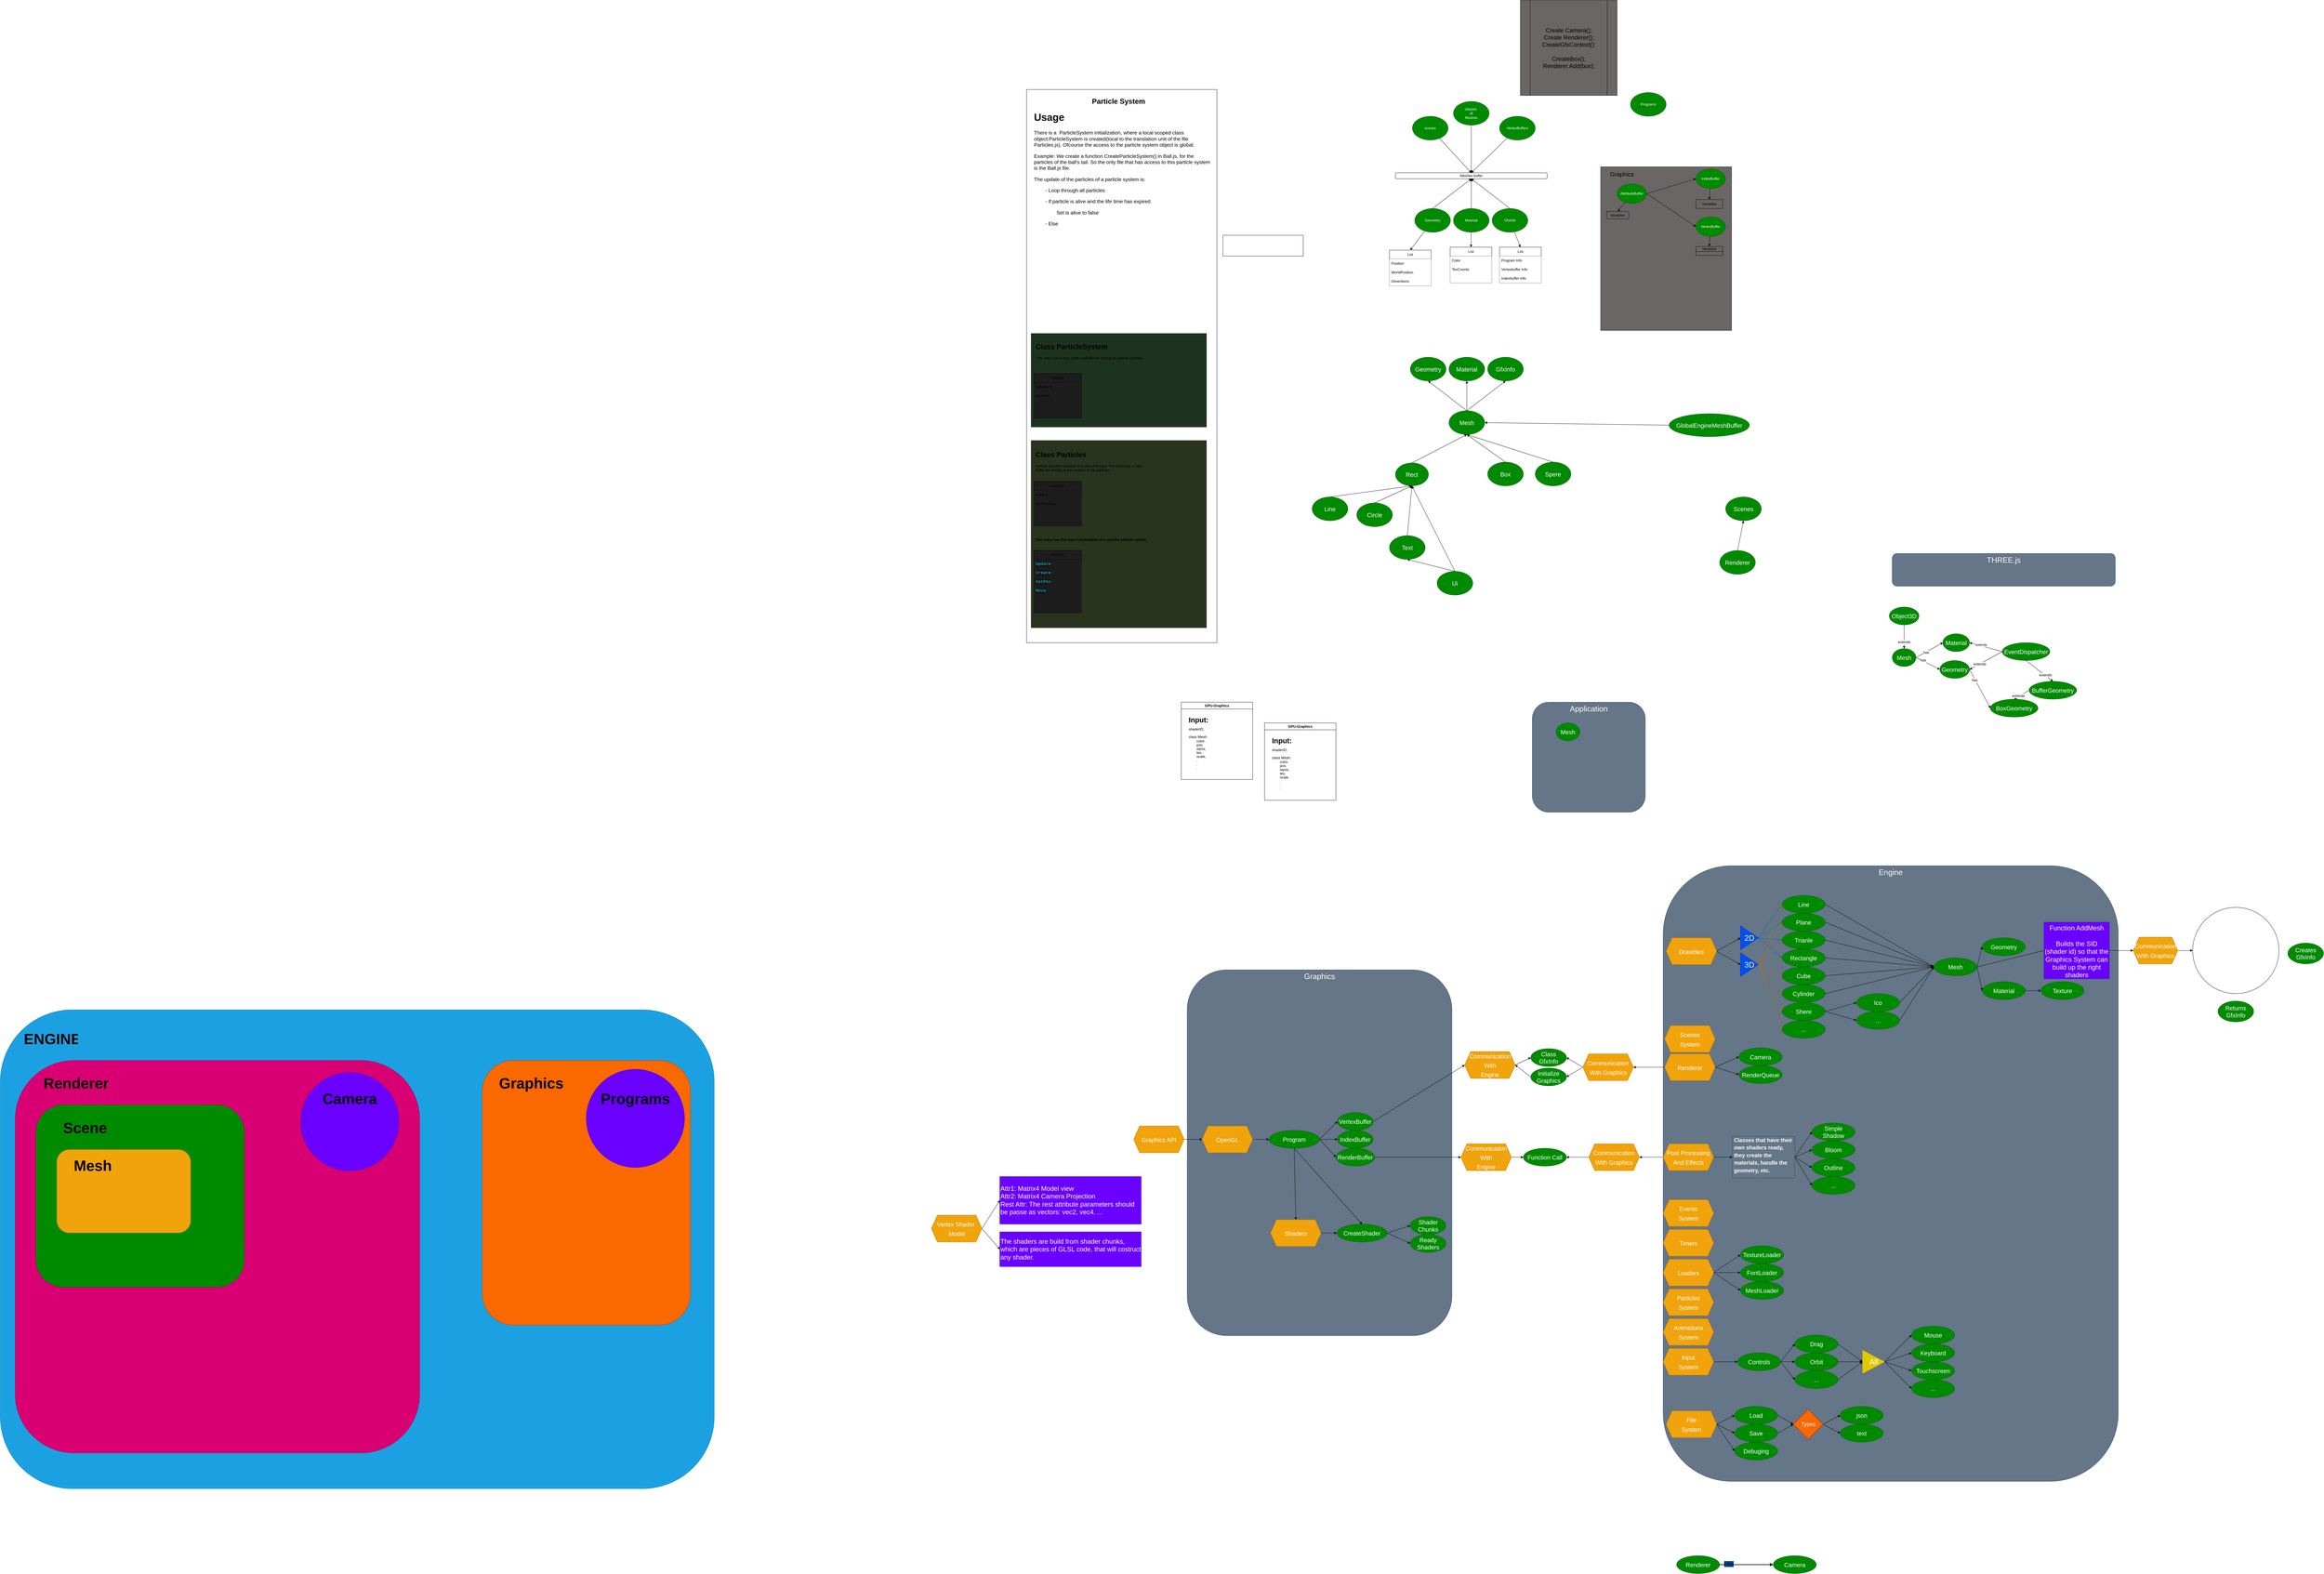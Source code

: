 <mxfile>
    <diagram id="NMNHoxecBD7GOg-Pw8OJ" name="Page-1">
        <mxGraphModel dx="6064" dy="2869" grid="1" gridSize="10" guides="1" tooltips="1" connect="1" arrows="1" fold="1" page="1" pageScale="1" pageWidth="850" pageHeight="1100" math="0" shadow="0">
            <root>
                <mxCell id="0"/>
                <mxCell id="1" parent="0"/>
                <mxCell id="2" value="" style="rounded=0;whiteSpace=wrap;html=1;dropTarget=1;recursiveResize=0;container=1;" parent="1" vertex="1">
                    <mxGeometry x="590" y="520" width="270" height="70" as="geometry"/>
                </mxCell>
                <mxCell id="14" value="" style="rounded=0;whiteSpace=wrap;html=1;dropTarget=1;recursiveResize=0;container=1;" parent="1" vertex="1">
                    <mxGeometry x="-70" y="30" width="640" height="1860" as="geometry"/>
                </mxCell>
                <mxCell id="13" value="" style="rounded=0;whiteSpace=wrap;html=1;dropTarget=1;recursiveResize=0;container=1;fillColor=#1D331F;fontColor=#ffffff;strokeColor=#4D4D4D;" parent="14" vertex="1">
                    <mxGeometry x="15" y="820" width="590" height="315" as="geometry"/>
                </mxCell>
                <mxCell id="15" value="&lt;h1&gt;Class ParticleSystem&lt;/h1&gt;&lt;p&gt;&amp;nbsp;The class has a main buffer:psBuffer for storing all particle systems.&lt;/p&gt;&lt;p&gt;&lt;br&gt;&lt;/p&gt;" style="text;html=1;strokeColor=none;fillColor=none;spacing=5;spacingTop=-20;whiteSpace=wrap;overflow=hidden;rounded=0;" parent="13" vertex="1">
                    <mxGeometry x="10" y="25" width="400" height="100" as="geometry"/>
                </mxCell>
                <mxCell id="16" value="Particles" style="swimlane;fontStyle=0;childLayout=stackLayout;horizontal=1;startSize=30;horizontalStack=0;resizeParent=1;resizeParentMax=0;resizeLast=0;collapsible=1;marginBottom=0;whiteSpace=wrap;html=1;fillColor=#1C1D1C;" parent="13" vertex="1">
                    <mxGeometry x="10" y="135" width="160" height="150" as="geometry"/>
                </mxCell>
                <mxCell id="17" value="psBuffer:[]" style="text;align=left;verticalAlign=middle;spacingLeft=4;spacingRight=4;overflow=hidden;points=[[0,0.5],[1,0.5]];portConstraint=eastwest;rotatable=0;whiteSpace=wrap;html=1;fillColor=#1D1D1D;" parent="16" vertex="1">
                    <mxGeometry y="30" width="160" height="30" as="geometry"/>
                </mxCell>
                <mxCell id="18" value="count:int&lt;span style=&quot;white-space: pre;&quot;&gt;&#9;&lt;/span&gt;" style="text;align=left;verticalAlign=middle;spacingLeft=4;spacingRight=4;overflow=hidden;points=[[0,0.5],[1,0.5]];portConstraint=eastwest;rotatable=0;whiteSpace=wrap;html=1;fillColor=#1D1D1D;" parent="16" vertex="1">
                    <mxGeometry y="60" width="160" height="30" as="geometry"/>
                </mxCell>
                <mxCell id="19" value="&lt;p style=&quot;line-height: 40%;&quot;&gt;&lt;font style=&quot;font-size: 17px;&quot;&gt;.&lt;br&gt;.&lt;br&gt;.&lt;/font&gt;&lt;/p&gt;" style="text;align=left;verticalAlign=middle;spacingLeft=4;spacingRight=4;overflow=hidden;points=[[0,0.5],[1,0.5]];portConstraint=eastwest;rotatable=0;whiteSpace=wrap;html=1;fillColor=#1C1C1D;" parent="16" vertex="1">
                    <mxGeometry y="90" width="160" height="60" as="geometry"/>
                </mxCell>
                <mxCell id="20" value="" style="rounded=0;whiteSpace=wrap;html=1;dropTarget=1;recursiveResize=0;container=1;fillColor=#2A331E;fontColor=#ffffff;strokeColor=#4D4D4D;" parent="14" vertex="1">
                    <mxGeometry x="15" y="1180" width="590" height="630" as="geometry"/>
                </mxCell>
                <mxCell id="4" value="&lt;h1&gt;Class Particles&lt;/h1&gt;&lt;p&gt;Particle Syystem consists of a class Particles. The class has a main buffer for storing all the meshes of the particles.&lt;/p&gt;&lt;p&gt;&lt;br&gt;&lt;/p&gt;" style="text;html=1;strokeColor=none;fillColor=none;spacing=5;spacingTop=-20;whiteSpace=wrap;overflow=hidden;rounded=0;" parent="20" vertex="1">
                    <mxGeometry x="10" y="27.5" width="400" height="100" as="geometry"/>
                </mxCell>
                <mxCell id="5" value="variables" style="swimlane;fontStyle=0;childLayout=stackLayout;horizontal=1;startSize=30;horizontalStack=0;resizeParent=1;resizeParentMax=0;resizeLast=0;collapsible=1;marginBottom=0;whiteSpace=wrap;html=1;fillColor=#1D1D1D;" parent="20" vertex="1">
                    <mxGeometry x="10" y="137.5" width="160" height="150" as="geometry"/>
                </mxCell>
                <mxCell id="6" value="buffer:[]" style="text;strokeColor=none;fillColor=#1D1D1D;align=left;verticalAlign=middle;spacingLeft=4;spacingRight=4;overflow=hidden;points=[[0,0.5],[1,0.5]];portConstraint=eastwest;rotatable=0;whiteSpace=wrap;html=1;" parent="5" vertex="1">
                    <mxGeometry y="30" width="160" height="30" as="geometry"/>
                </mxCell>
                <mxCell id="7" value="lifeTime:float&lt;span style=&quot;white-space: pre;&quot;&gt;&#9;&lt;/span&gt;" style="text;strokeColor=none;fillColor=#1D1D1D;align=left;verticalAlign=middle;spacingLeft=4;spacingRight=4;overflow=hidden;points=[[0,0.5],[1,0.5]];portConstraint=eastwest;rotatable=0;whiteSpace=wrap;html=1;" parent="5" vertex="1">
                    <mxGeometry y="60" width="160" height="30" as="geometry"/>
                </mxCell>
                <mxCell id="8" value="&lt;p style=&quot;line-height: 40%;&quot;&gt;&lt;font style=&quot;font-size: 17px;&quot;&gt;.&lt;br&gt;.&lt;br&gt;.&lt;/font&gt;&lt;/p&gt;" style="text;strokeColor=none;fillColor=#1D1D1D;align=left;verticalAlign=middle;spacingLeft=4;spacingRight=4;overflow=hidden;points=[[0,0.5],[1,0.5]];portConstraint=eastwest;rotatable=0;whiteSpace=wrap;html=1;" parent="5" vertex="1">
                    <mxGeometry y="90" width="160" height="60" as="geometry"/>
                </mxCell>
                <mxCell id="27" value="&lt;h1 style=&quot;&quot;&gt;&lt;font style=&quot;font-size: 12px;&quot;&gt;This class has the main functionality of a specific particle system&lt;/font&gt;&lt;/h1&gt;" style="text;html=1;strokeColor=none;fillColor=none;spacing=5;spacingTop=-20;whiteSpace=wrap;overflow=hidden;rounded=0;" parent="20" vertex="1">
                    <mxGeometry x="10" y="310" width="400" height="40" as="geometry"/>
                </mxCell>
                <mxCell id="28" value="methods" style="swimlane;fontStyle=0;childLayout=stackLayout;horizontal=1;startSize=30;horizontalStack=0;resizeParent=1;resizeParentMax=0;resizeLast=0;collapsible=1;marginBottom=0;whiteSpace=wrap;html=1;fillColor=#1D1D1D;" parent="20" vertex="1">
                    <mxGeometry x="10" y="370" width="160" height="210" as="geometry"/>
                </mxCell>
                <mxCell id="29" value="&lt;div style=&quot;color: rgb(212, 212, 212); background-color: rgb(21, 21, 21); font-family: Consolas, &amp;quot;Courier New&amp;quot;, monospace; font-size: 14px; line-height: 19px;&quot;&gt;&lt;span style=&quot;color: #17daf0;&quot;&gt;Update&lt;/span&gt;&lt;/div&gt;" style="text;strokeColor=none;fillColor=#1D1D1D;align=left;verticalAlign=middle;spacingLeft=4;spacingRight=4;overflow=hidden;points=[[0,0.5],[1,0.5]];portConstraint=eastwest;rotatable=0;whiteSpace=wrap;html=1;" parent="28" vertex="1">
                    <mxGeometry y="30" width="160" height="30" as="geometry"/>
                </mxCell>
                <mxCell id="30" value="&lt;div style=&quot;color: rgb(212, 212, 212); background-color: rgb(21, 21, 21); font-family: Consolas, &amp;quot;Courier New&amp;quot;, monospace; font-size: 14px; line-height: 19px;&quot;&gt;&lt;span style=&quot;color: #17daf0;&quot;&gt;Create&lt;/span&gt;&lt;/div&gt;" style="text;strokeColor=none;fillColor=#1D1D1D;align=left;verticalAlign=middle;spacingLeft=4;spacingRight=4;overflow=hidden;points=[[0,0.5],[1,0.5]];portConstraint=eastwest;rotatable=0;whiteSpace=wrap;html=1;" parent="28" vertex="1">
                    <mxGeometry y="60" width="160" height="30" as="geometry"/>
                </mxCell>
                <mxCell id="32" value="&lt;div style=&quot;color: rgb(212, 212, 212); background-color: rgb(21, 21, 21); font-family: Consolas, &amp;quot;Courier New&amp;quot;, monospace; font-size: 14px; line-height: 19px;&quot;&gt;&lt;div style=&quot;line-height: 19px;&quot;&gt;&lt;span style=&quot;color: #17daf0;&quot;&gt;SetPos&lt;/span&gt;&lt;/div&gt;&lt;/div&gt;" style="text;strokeColor=none;fillColor=#1D1D1D;align=left;verticalAlign=middle;spacingLeft=4;spacingRight=4;overflow=hidden;points=[[0,0.5],[1,0.5]];portConstraint=eastwest;rotatable=0;whiteSpace=wrap;html=1;" parent="28" vertex="1">
                    <mxGeometry y="90" width="160" height="30" as="geometry"/>
                </mxCell>
                <mxCell id="53" value="&lt;div style=&quot;color: rgb(212, 212, 212); background-color: rgb(21, 21, 21); font-family: Consolas, &amp;quot;Courier New&amp;quot;, monospace; font-size: 14px; line-height: 19px;&quot;&gt;&lt;div style=&quot;line-height: 19px;&quot;&gt;&lt;div style=&quot;line-height: 19px;&quot;&gt;&lt;span style=&quot;color: #17daf0;&quot;&gt;Move&lt;/span&gt;&lt;/div&gt;&lt;/div&gt;&lt;/div&gt;" style="text;strokeColor=none;fillColor=#1D1D1D;align=left;verticalAlign=middle;spacingLeft=4;spacingRight=4;overflow=hidden;points=[[0,0.5],[1,0.5]];portConstraint=eastwest;rotatable=0;whiteSpace=wrap;html=1;" parent="28" vertex="1">
                    <mxGeometry y="120" width="160" height="30" as="geometry"/>
                </mxCell>
                <mxCell id="54" value="&lt;p style=&quot;line-height: 40%;&quot;&gt;&lt;font style=&quot;font-size: 17px;&quot;&gt;.&lt;br&gt;.&lt;br&gt;.&lt;/font&gt;&lt;/p&gt;" style="text;strokeColor=none;fillColor=#1D1D1D;align=left;verticalAlign=middle;spacingLeft=4;spacingRight=4;overflow=hidden;points=[[0,0.5],[1,0.5]];portConstraint=eastwest;rotatable=0;whiteSpace=wrap;html=1;" parent="28" vertex="1">
                    <mxGeometry y="150" width="160" height="60" as="geometry"/>
                </mxCell>
                <mxCell id="3" value="&lt;h1&gt;Particle System&lt;/h1&gt;" style="text;html=1;strokeColor=none;fillColor=none;spacing=5;spacingTop=-20;whiteSpace=wrap;overflow=hidden;rounded=0;" parent="14" vertex="1">
                    <mxGeometry x="215" y="20" width="190" height="50" as="geometry"/>
                </mxCell>
                <mxCell id="26" value="&lt;h1&gt;Usage&lt;/h1&gt;&lt;p&gt;There is a&amp;nbsp; ParticleSystem initialization, where a local scoped class object:ParticleSystem is created(local to the translation unit of the file Particles.js). Ofcourse the access to the particle system object is global.&lt;/p&gt;&lt;p&gt;Example: We create a function CreateParticleSystem() in Ball.js, for the particles of the ball's tail. So the only file that has access to this particle system is the Ball.js file.&lt;/p&gt;&lt;p&gt;The update of the particles of a particle system is:&lt;/p&gt;&lt;p&gt;&lt;span style=&quot;white-space: pre;&quot;&gt;&#9;&lt;/span&gt;- Loop through all particles&lt;br&gt;&lt;/p&gt;&lt;p&gt;&lt;span style=&quot;white-space: pre;&quot;&gt;&#9;&lt;/span&gt;- If particle is alive and the life time has expired&lt;br&gt;&lt;/p&gt;&lt;p&gt;&lt;span style=&quot;white-space: pre;&quot;&gt;&#9;&lt;/span&gt;&lt;span style=&quot;white-space: pre;&quot;&gt;&#9;&lt;/span&gt;Set is alive to false&lt;br&gt;&lt;/p&gt;&lt;p&gt;&lt;span style=&quot;white-space: pre;&quot;&gt;&#9;&lt;/span&gt;- Else&lt;/p&gt;&lt;p&gt;&amp;nbsp;&lt;br&gt;&lt;/p&gt;&lt;p&gt;&lt;span style=&quot;white-space: pre;&quot;&gt;&#9;&lt;/span&gt;&lt;span style=&quot;white-space: pre;&quot;&gt;&#9;&lt;/span&gt;&lt;br&gt;&lt;/p&gt;" style="text;html=1;strokeColor=none;fillColor=none;spacing=5;spacingTop=-20;whiteSpace=wrap;overflow=hidden;rounded=0;fontSize=17;" parent="14" vertex="1">
                    <mxGeometry x="20" y="60" width="610" height="590" as="geometry"/>
                </mxCell>
                <mxCell id="55" value="Meshes buffer" style="rounded=1;whiteSpace=wrap;html=1;" parent="1" vertex="1">
                    <mxGeometry x="1170" y="310" width="510" height="20" as="geometry"/>
                </mxCell>
                <mxCell id="57" style="edgeStyle=none;html=1;entryX=0.5;entryY=0;entryDx=0;entryDy=0;" parent="1" source="56" target="55" edge="1">
                    <mxGeometry relative="1" as="geometry"/>
                </mxCell>
                <mxCell id="56" value="scenes" style="ellipse;whiteSpace=wrap;html=1;fillColor=#008a00;fontColor=#ffffff;strokeColor=#005700;" parent="1" vertex="1">
                    <mxGeometry x="1227" y="120" width="120" height="80" as="geometry"/>
                </mxCell>
                <mxCell id="59" style="edgeStyle=none;html=1;entryX=0.5;entryY=0;entryDx=0;entryDy=0;" parent="1" source="58" target="55" edge="1">
                    <mxGeometry relative="1" as="geometry">
                        <mxPoint x="1410.0" y="280.0" as="targetPoint"/>
                    </mxGeometry>
                </mxCell>
                <mxCell id="58" value="classes&amp;nbsp;&lt;br&gt;of&lt;br&gt;Meshes" style="ellipse;whiteSpace=wrap;html=1;fillColor=#008a00;fontColor=#ffffff;strokeColor=#005700;" parent="1" vertex="1">
                    <mxGeometry x="1365" y="70" width="120" height="80" as="geometry"/>
                </mxCell>
                <mxCell id="61" style="edgeStyle=none;html=1;entryX=0.5;entryY=0;entryDx=0;entryDy=0;" parent="1" source="60" target="55" edge="1">
                    <mxGeometry relative="1" as="geometry"/>
                </mxCell>
                <mxCell id="60" value="VertexBuffers" style="ellipse;whiteSpace=wrap;html=1;fillColor=#008a00;fontColor=#ffffff;strokeColor=#005700;" parent="1" vertex="1">
                    <mxGeometry x="1520" y="120" width="120" height="80" as="geometry"/>
                </mxCell>
                <mxCell id="72" style="edgeStyle=none;html=1;entryX=0.5;entryY=0;entryDx=0;entryDy=0;" parent="1" source="62" target="68" edge="1">
                    <mxGeometry relative="1" as="geometry"/>
                </mxCell>
                <mxCell id="104" style="edgeStyle=none;html=1;exitX=0.5;exitY=0;exitDx=0;exitDy=0;fontSize=20;entryX=0.5;entryY=1;entryDx=0;entryDy=0;" parent="1" source="62" target="55" edge="1">
                    <mxGeometry relative="1" as="geometry"/>
                </mxCell>
                <mxCell id="62" value="Geometry" style="ellipse;whiteSpace=wrap;html=1;fillColor=#008a00;fontColor=#ffffff;strokeColor=#005700;" parent="1" vertex="1">
                    <mxGeometry x="1235" y="430" width="120" height="80" as="geometry"/>
                </mxCell>
                <mxCell id="77" style="edgeStyle=none;html=1;entryX=0.5;entryY=0;entryDx=0;entryDy=0;" parent="1" source="63" target="73" edge="1">
                    <mxGeometry relative="1" as="geometry"/>
                </mxCell>
                <mxCell id="105" style="edgeStyle=none;html=1;exitX=0.5;exitY=0;exitDx=0;exitDy=0;fontSize=20;entryX=0.5;entryY=1;entryDx=0;entryDy=0;" parent="1" source="63" target="55" edge="1">
                    <mxGeometry relative="1" as="geometry">
                        <mxPoint x="1424.895" y="330" as="targetPoint"/>
                    </mxGeometry>
                </mxCell>
                <mxCell id="63" value="Material" style="ellipse;whiteSpace=wrap;html=1;fillColor=#008a00;fontColor=#ffffff;strokeColor=#005700;" parent="1" vertex="1">
                    <mxGeometry x="1365" y="430" width="120" height="80" as="geometry"/>
                </mxCell>
                <mxCell id="82" style="edgeStyle=none;html=1;entryX=0.5;entryY=0;entryDx=0;entryDy=0;" parent="1" source="64" target="78" edge="1">
                    <mxGeometry relative="1" as="geometry"/>
                </mxCell>
                <mxCell id="106" style="edgeStyle=none;html=1;exitX=0.5;exitY=0;exitDx=0;exitDy=0;fontSize=20;entryX=0.5;entryY=1;entryDx=0;entryDy=0;" parent="1" source="64" target="55" edge="1">
                    <mxGeometry relative="1" as="geometry">
                        <mxPoint x="1420" y="330" as="targetPoint"/>
                    </mxGeometry>
                </mxCell>
                <mxCell id="64" value="GfxInfo" style="ellipse;whiteSpace=wrap;html=1;fillColor=#008a00;fontColor=#ffffff;strokeColor=#005700;" parent="1" vertex="1">
                    <mxGeometry x="1495" y="430" width="120" height="80" as="geometry"/>
                </mxCell>
                <mxCell id="68" value="List" style="swimlane;fontStyle=0;childLayout=stackLayout;horizontal=1;startSize=30;horizontalStack=0;resizeParent=1;resizeParentMax=0;resizeLast=0;collapsible=1;marginBottom=0;whiteSpace=wrap;html=1;" parent="1" vertex="1">
                    <mxGeometry x="1150" y="570" width="140" height="120" as="geometry"/>
                </mxCell>
                <mxCell id="69" value="Position" style="text;align=left;verticalAlign=middle;spacingLeft=4;spacingRight=4;overflow=hidden;points=[[0,0.5],[1,0.5]];portConstraint=eastwest;rotatable=0;whiteSpace=wrap;html=1;fillColor=default;" parent="68" vertex="1">
                    <mxGeometry y="30" width="140" height="30" as="geometry"/>
                </mxCell>
                <mxCell id="70" value="WorldPosition" style="text;strokeColor=none;fillColor=default;align=left;verticalAlign=middle;spacingLeft=4;spacingRight=4;overflow=hidden;points=[[0,0.5],[1,0.5]];portConstraint=eastwest;rotatable=0;whiteSpace=wrap;html=1;" parent="68" vertex="1">
                    <mxGeometry y="60" width="140" height="30" as="geometry"/>
                </mxCell>
                <mxCell id="71" value="Dimentions" style="text;strokeColor=none;fillColor=default;align=left;verticalAlign=middle;spacingLeft=4;spacingRight=4;overflow=hidden;points=[[0,0.5],[1,0.5]];portConstraint=eastwest;rotatable=0;whiteSpace=wrap;html=1;" parent="68" vertex="1">
                    <mxGeometry y="90" width="140" height="30" as="geometry"/>
                </mxCell>
                <mxCell id="73" value="List" style="swimlane;fontStyle=0;childLayout=stackLayout;horizontal=1;startSize=30;horizontalStack=0;resizeParent=1;resizeParentMax=0;resizeLast=0;collapsible=1;marginBottom=0;whiteSpace=wrap;html=1;" parent="1" vertex="1">
                    <mxGeometry x="1354" y="560" width="140" height="120" as="geometry"/>
                </mxCell>
                <mxCell id="74" value="Color" style="text;align=left;verticalAlign=middle;spacingLeft=4;spacingRight=4;overflow=hidden;points=[[0,0.5],[1,0.5]];portConstraint=eastwest;rotatable=0;whiteSpace=wrap;html=1;fillColor=default;" parent="73" vertex="1">
                    <mxGeometry y="30" width="140" height="30" as="geometry"/>
                </mxCell>
                <mxCell id="75" value="TexCoords" style="text;strokeColor=none;fillColor=default;align=left;verticalAlign=middle;spacingLeft=4;spacingRight=4;overflow=hidden;points=[[0,0.5],[1,0.5]];portConstraint=eastwest;rotatable=0;whiteSpace=wrap;html=1;" parent="73" vertex="1">
                    <mxGeometry y="60" width="140" height="30" as="geometry"/>
                </mxCell>
                <mxCell id="76" value="" style="text;strokeColor=none;fillColor=default;align=left;verticalAlign=middle;spacingLeft=4;spacingRight=4;overflow=hidden;points=[[0,0.5],[1,0.5]];portConstraint=eastwest;rotatable=0;whiteSpace=wrap;html=1;" parent="73" vertex="1">
                    <mxGeometry y="90" width="140" height="30" as="geometry"/>
                </mxCell>
                <mxCell id="78" value="List" style="swimlane;fontStyle=0;childLayout=stackLayout;horizontal=1;startSize=30;horizontalStack=0;resizeParent=1;resizeParentMax=0;resizeLast=0;collapsible=1;marginBottom=0;whiteSpace=wrap;html=1;" parent="1" vertex="1">
                    <mxGeometry x="1520" y="560" width="140" height="120" as="geometry"/>
                </mxCell>
                <mxCell id="79" value="Program Info" style="text;align=left;verticalAlign=middle;spacingLeft=4;spacingRight=4;overflow=hidden;points=[[0,0.5],[1,0.5]];portConstraint=eastwest;rotatable=0;whiteSpace=wrap;html=1;fillColor=default;" parent="78" vertex="1">
                    <mxGeometry y="30" width="140" height="30" as="geometry"/>
                </mxCell>
                <mxCell id="80" value="Vertexbuffer Info" style="text;strokeColor=none;fillColor=default;align=left;verticalAlign=middle;spacingLeft=4;spacingRight=4;overflow=hidden;points=[[0,0.5],[1,0.5]];portConstraint=eastwest;rotatable=0;whiteSpace=wrap;html=1;" parent="78" vertex="1">
                    <mxGeometry y="60" width="140" height="30" as="geometry"/>
                </mxCell>
                <mxCell id="81" value="Indexbuffer Info" style="text;strokeColor=none;fillColor=default;align=left;verticalAlign=middle;spacingLeft=4;spacingRight=4;overflow=hidden;points=[[0,0.5],[1,0.5]];portConstraint=eastwest;rotatable=0;whiteSpace=wrap;html=1;" parent="78" vertex="1">
                    <mxGeometry y="90" width="140" height="30" as="geometry"/>
                </mxCell>
                <mxCell id="99" value="" style="whiteSpace=wrap;html=1;aspect=fixed;fillColor=#6B6666;container=1;recursiveResize=0;" parent="1" vertex="1">
                    <mxGeometry x="1860" y="290" width="440" height="550" as="geometry">
                        <mxRectangle x="2250" y="100" width="50" height="40" as="alternateBounds"/>
                    </mxGeometry>
                </mxCell>
                <mxCell id="100" value="&lt;font style=&quot;font-size: 20px;&quot;&gt;Graphics&lt;/font&gt;" style="text;html=1;strokeColor=none;fillColor=none;align=center;verticalAlign=middle;whiteSpace=wrap;rounded=0;" parent="99" vertex="1">
                    <mxGeometry x="30.003" y="6.996" width="82.759" height="33.103" as="geometry"/>
                </mxCell>
                <mxCell id="90" value="VertexBuffer" style="ellipse;whiteSpace=wrap;html=1;fillColor=#008a00;fontColor=#ffffff;strokeColor=#005700;" parent="99" vertex="1">
                    <mxGeometry x="319.995" y="167.931" width="99.31" height="66.207" as="geometry"/>
                </mxCell>
                <mxCell id="91" value="Variables" style="swimlane;fontStyle=0;childLayout=stackLayout;horizontal=1;startSize=17;horizontalStack=0;resizeParent=1;resizeParentMax=0;resizeLast=0;collapsible=1;marginBottom=0;whiteSpace=wrap;html=1;fillColor=#6B6666;" parent="99" vertex="1" collapsed="1">
                    <mxGeometry x="319.996" y="267.691" width="90" height="30" as="geometry">
                        <mxRectangle x="412.586" y="149.651" width="140.69" height="290" as="alternateBounds"/>
                    </mxGeometry>
                </mxCell>
                <mxCell id="92" value="&lt;div style=&quot;background-color: rgb(21, 21, 21); font-family: Consolas, &amp;quot;Courier New&amp;quot;, monospace; font-size: 14px; line-height: 19px;&quot;&gt;&lt;div style=&quot;line-height: 19px;&quot;&gt;&lt;div style=&quot;&quot;&gt;&lt;span style=&quot;color: rgb(255, 255, 255);&quot;&gt;sceneIdx&lt;/span&gt; &lt;span style=&quot;color: rgb(212, 212, 212);&quot;&gt;=&lt;/span&gt;&lt;font color=&quot;#cccccc&quot;&gt;&amp;nbsp;&lt;/font&gt;&lt;span style=&quot;color: rgb(219, 178, 15);&quot;&gt;INT_NULL&lt;/span&gt;&lt;font color=&quot;#cccccc&quot;&gt;;&lt;/font&gt;&lt;/div&gt;&lt;div style=&quot;color: rgb(204, 204, 204);&quot;&gt;&lt;span style=&quot;color: rgb(255, 255, 255);&quot;&gt;meshes&lt;/span&gt; &lt;span style=&quot;color: rgb(212, 212, 212);&quot;&gt;=&lt;/span&gt; [];&amp;nbsp;&lt;br&gt;&lt;/div&gt;&lt;div style=&quot;color: rgb(204, 204, 204);&quot;&gt;&lt;span style=&quot;color: #ffffff;&quot;&gt;tboId&lt;/span&gt; &lt;span style=&quot;color: #d4d4d4;&quot;&gt;=&lt;/span&gt; &lt;span style=&quot;color: #dbb20f;&quot;&gt;INT_NULL&lt;/span&gt;;&amp;nbsp;&lt;/div&gt;&lt;div style=&quot;color: rgb(204, 204, 204);&quot;&gt;&lt;span style=&quot;color: #ffffff;&quot;&gt;texIdx&lt;/span&gt; &lt;span style=&quot;color: #d4d4d4;&quot;&gt;=&lt;/span&gt; &lt;span style=&quot;color: #dbb20f;&quot;&gt;INT_NULL&lt;/span&gt;;&amp;nbsp;&amp;nbsp;&lt;/div&gt;&lt;div style=&quot;color: rgb(204, 204, 204);&quot;&gt;&lt;span style=&quot;color: #ffffff;&quot;&gt;scissorBox&lt;/span&gt; &lt;span style=&quot;color: #d4d4d4;&quot;&gt;=&lt;/span&gt; [];&lt;/div&gt;&lt;div style=&quot;color: rgb(204, 204, 204);&quot;&gt;&lt;span style=&quot;color: #ffffff;&quot;&gt;show&lt;/span&gt; &lt;span style=&quot;color: #d4d4d4;&quot;&gt;=&lt;/span&gt; &lt;span style=&quot;color: #00b8fb;&quot;&gt;true&lt;/span&gt;;&lt;/div&gt;&lt;div style=&quot;color: rgb(204, 204, 204);&quot;&gt;&lt;span style=&quot;color: rgb(255, 255, 255);&quot;&gt;hasChanged&lt;/span&gt; &lt;span style=&quot;color: rgb(212, 212, 212);&quot;&gt;=&lt;/span&gt; &lt;span style=&quot;color: rgb(0, 184, 251);&quot;&gt;false&lt;/span&gt;;&lt;br&gt;&lt;/div&gt;&lt;div style=&quot;color: rgb(204, 204, 204);&quot;&gt;&lt;span style=&quot;color: #ffffff;&quot;&gt;hasScissorBox&lt;/span&gt; &lt;span style=&quot;color: #d4d4d4;&quot;&gt;=&lt;/span&gt; &lt;span style=&quot;color: #00b8fb;&quot;&gt;false&lt;/span&gt;;&lt;/div&gt;&lt;/div&gt;&lt;/div&gt;" style="text;align=left;verticalAlign=middle;spacingLeft=4;spacingRight=4;overflow=hidden;points=[[0,0.5],[1,0.5]];portConstraint=eastwest;rotatable=0;whiteSpace=wrap;html=1;fillColor=default;" parent="91" vertex="1">
                    <mxGeometry y="30" width="140.69" height="260" as="geometry"/>
                </mxCell>
                <mxCell id="89" style="edgeStyle=none;html=1;entryX=0.5;entryY=0;entryDx=0;entryDy=0;" parent="99" source="90" target="91" edge="1">
                    <mxGeometry relative="1" as="geometry"/>
                </mxCell>
                <mxCell id="95" value="IndexBuffer" style="ellipse;whiteSpace=wrap;html=1;fillColor=#008a00;fontColor=#ffffff;strokeColor=#005700;" parent="99" vertex="1">
                    <mxGeometry x="319.996" y="7.001" width="99.31" height="66.207" as="geometry"/>
                </mxCell>
                <mxCell id="96" value="Variables" style="swimlane;fontStyle=0;childLayout=stackLayout;horizontal=1;startSize=30;horizontalStack=0;resizeParent=1;resizeParentMax=0;resizeLast=0;collapsible=1;marginBottom=0;whiteSpace=wrap;html=1;fillColor=#6B6666;" parent="99" vertex="1" collapsed="1">
                    <mxGeometry x="320" y="110" width="90" height="30" as="geometry">
                        <mxRectangle x="320" y="110" width="140.69" height="79.655" as="alternateBounds"/>
                    </mxGeometry>
                </mxCell>
                <mxCell id="97" value="&lt;div style=&quot;background-color: rgb(21, 21, 21); font-family: Consolas, &amp;quot;Courier New&amp;quot;, monospace; font-size: 14px; line-height: 19px;&quot;&gt;&lt;div style=&quot;line-height: 19px;&quot;&gt;&lt;div style=&quot;&quot;&gt;&lt;br&gt;&lt;/div&gt;&lt;/div&gt;&lt;/div&gt;" style="text;align=left;verticalAlign=middle;spacingLeft=4;spacingRight=4;overflow=hidden;points=[[0,0.5],[1,0.5]];portConstraint=eastwest;rotatable=0;whiteSpace=wrap;html=1;fillColor=default;" parent="96" vertex="1">
                    <mxGeometry y="30" width="140.69" height="49.655" as="geometry"/>
                </mxCell>
                <mxCell id="94" style="edgeStyle=none;html=1;entryX=0.5;entryY=0;entryDx=0;entryDy=0;" parent="99" source="95" target="96" edge="1">
                    <mxGeometry relative="1" as="geometry"/>
                </mxCell>
                <mxCell id="102" style="edgeStyle=none;html=1;exitX=1;exitY=0.5;exitDx=0;exitDy=0;entryX=0;entryY=0.5;entryDx=0;entryDy=0;fontSize=20;" parent="99" source="83" target="95" edge="1">
                    <mxGeometry relative="1" as="geometry"/>
                </mxCell>
                <mxCell id="103" style="edgeStyle=none;html=1;exitX=1;exitY=0.5;exitDx=0;exitDy=0;entryX=0;entryY=0.5;entryDx=0;entryDy=0;fontSize=20;" parent="99" source="83" target="90" edge="1">
                    <mxGeometry relative="1" as="geometry"/>
                </mxCell>
                <mxCell id="83" value="AttributeBuffer" style="ellipse;whiteSpace=wrap;html=1;fillColor=#008a00;fontColor=#ffffff;strokeColor=#005700;" parent="99" vertex="1">
                    <mxGeometry x="55.345" y="56.999" width="99.31" height="66.207" as="geometry"/>
                </mxCell>
                <mxCell id="84" value="Variables" style="swimlane;fontStyle=0;childLayout=stackLayout;horizontal=1;startSize=30;horizontalStack=0;resizeParent=1;resizeParentMax=0;resizeLast=0;collapsible=1;marginBottom=0;whiteSpace=wrap;html=1;fillColor=#6B6666;" parent="99" vertex="1" collapsed="1">
                    <mxGeometry x="20" y="150.1" width="74.483" height="24.828" as="geometry">
                        <mxRectangle x="20" y="150.1" width="170" height="250" as="alternateBounds"/>
                    </mxGeometry>
                </mxCell>
                <mxCell id="85" value="&lt;div style=&quot;color: rgb(204, 204, 204); background-color: rgb(21, 21, 21); font-family: Consolas, &amp;quot;Courier New&amp;quot;, monospace; font-size: 14px; line-height: 19px;&quot;&gt;&lt;div&gt;&lt;span style=&quot;color: #ffffff;&quot;&gt;name&lt;/span&gt; &lt;span style=&quot;color: #d4d4d4;&quot;&gt;=&lt;/span&gt; &lt;span style=&quot;color: #e13036;&quot;&gt;''&lt;/span&gt;;&lt;/div&gt;&lt;div&gt;&lt;span style=&quot;color: #ffffff;&quot;&gt;data&lt;/span&gt; &lt;span style=&quot;color: #d4d4d4;&quot;&gt;=&lt;/span&gt; [];&lt;/div&gt;&lt;div&gt;&lt;span style=&quot;color: #ffffff;&quot;&gt;buffer&lt;/span&gt; &lt;span style=&quot;color: #d4d4d4;&quot;&gt;=&lt;/span&gt; &lt;span style=&quot;color: #00b8fb;&quot;&gt;null&lt;/span&gt;;&lt;/div&gt;&lt;div&gt;&lt;span style=&quot;color: #ffffff;&quot;&gt;idx&lt;/span&gt; &lt;span style=&quot;color: #d4d4d4;&quot;&gt;=&lt;/span&gt; &lt;span style=&quot;color: #dbb20f;&quot;&gt;INT_NULL&lt;/span&gt;;&lt;/div&gt;&lt;div&gt;&lt;span style=&quot;color: #ffffff;&quot;&gt;start&lt;/span&gt; &lt;span style=&quot;color: #d4d4d4;&quot;&gt;=&lt;/span&gt; &lt;span style=&quot;color: #dbcd0f;&quot;&gt;0&lt;/span&gt;;&lt;/div&gt;&lt;div&gt;&lt;span style=&quot;color: #ffffff;&quot;&gt;count&lt;/span&gt; &lt;span style=&quot;color: #d4d4d4;&quot;&gt;=&lt;/span&gt; &lt;span style=&quot;color: #dbcd0f;&quot;&gt;0&lt;/span&gt;;&lt;/div&gt;&lt;div&gt;&lt;span style=&quot;color: #ffffff;&quot;&gt;size&lt;/span&gt; &lt;span style=&quot;color: #d4d4d4;&quot;&gt;=&lt;/span&gt; &lt;span style=&quot;color: #dbcd0f;&quot;&gt;0;&lt;/span&gt;&lt;/div&gt;&lt;div&gt;&lt;span style=&quot;color: #ffffff;&quot;&gt;vCount&lt;/span&gt; &lt;span style=&quot;color: #d4d4d4;&quot;&gt;=&lt;/span&gt; &lt;span style=&quot;color: #dbcd0f;&quot;&gt;0&lt;/span&gt;;&lt;/div&gt;&lt;div&gt;&lt;span style=&quot;color: #ffffff;&quot;&gt;vao&lt;/span&gt; &lt;span style=&quot;color: #d4d4d4;&quot;&gt;=&lt;/span&gt; &lt;span style=&quot;color: #00b8fb;&quot;&gt;null&lt;/span&gt;;&lt;/div&gt;&lt;div&gt;&lt;span style=&quot;color: #ffffff;&quot;&gt;iboId&lt;/span&gt; &lt;span style=&quot;color: #d4d4d4;&quot;&gt;=&lt;/span&gt; &lt;span style=&quot;color: #dbb20f;&quot;&gt;INT_NULL&lt;/span&gt;;&lt;/div&gt;&lt;div&gt;&lt;span style=&quot;color: #ffffff;&quot;&gt;needsUpdate&lt;/span&gt; &lt;span style=&quot;color: #d4d4d4;&quot;&gt;=&lt;/span&gt; &lt;span style=&quot;color: #00b8fb;&quot;&gt;false&lt;/span&gt;;&lt;/div&gt;&lt;/div&gt;" style="text;align=left;verticalAlign=middle;spacingLeft=4;spacingRight=4;overflow=hidden;points=[[0,0.5],[1,0.5]];portConstraint=eastwest;rotatable=0;whiteSpace=wrap;html=1;fillColor=default;" parent="84" vertex="1">
                    <mxGeometry y="30" width="170" height="220" as="geometry"/>
                </mxCell>
                <mxCell id="88" style="edgeStyle=none;html=1;entryX=0.5;entryY=0;entryDx=0;entryDy=0;" parent="99" source="83" target="84" edge="1">
                    <mxGeometry relative="1" as="geometry"/>
                </mxCell>
                <mxCell id="107" value="Programs" style="ellipse;whiteSpace=wrap;html=1;fillColor=#008a00;fontColor=#ffffff;strokeColor=#005700;" parent="1" vertex="1">
                    <mxGeometry x="1960" y="40" width="120" height="80" as="geometry"/>
                </mxCell>
                <mxCell id="112" value="Create Camera();&lt;br&gt;Create Renderer();&lt;br&gt;CreateGfxContext();&lt;br&gt;&lt;br&gt;CreateBox();&lt;br&gt;Renderer.Add(box);&lt;br&gt;" style="shape=process;whiteSpace=wrap;html=1;backgroundOutline=1;fontSize=20;fillColor=#6B6666;" parent="1" vertex="1">
                    <mxGeometry x="1590" y="-270" width="325" height="320" as="geometry"/>
                </mxCell>
                <mxCell id="118" style="edgeStyle=none;html=1;exitX=0.5;exitY=0;exitDx=0;exitDy=0;entryX=0.5;entryY=1;entryDx=0;entryDy=0;fontSize=20;" parent="1" source="113" target="115" edge="1">
                    <mxGeometry relative="1" as="geometry"/>
                </mxCell>
                <mxCell id="119" style="edgeStyle=none;html=1;exitX=0.5;exitY=0;exitDx=0;exitDy=0;entryX=0.5;entryY=1;entryDx=0;entryDy=0;fontSize=20;" parent="1" source="113" target="116" edge="1">
                    <mxGeometry relative="1" as="geometry"/>
                </mxCell>
                <mxCell id="120" style="edgeStyle=none;html=1;exitX=0.5;exitY=0;exitDx=0;exitDy=0;entryX=0.5;entryY=1;entryDx=0;entryDy=0;fontSize=20;" parent="1" source="113" target="117" edge="1">
                    <mxGeometry relative="1" as="geometry"/>
                </mxCell>
                <mxCell id="113" value="Mesh" style="ellipse;whiteSpace=wrap;html=1;fontSize=20;fillColor=#008a00;fontColor=#ffffff;strokeColor=#005700;" parent="1" vertex="1">
                    <mxGeometry x="1350" y="1110" width="120" height="80" as="geometry"/>
                </mxCell>
                <mxCell id="115" value="&lt;font style=&quot;font-size: 20px;&quot;&gt;Geometry&lt;/font&gt;" style="ellipse;whiteSpace=wrap;html=1;fillColor=#008a00;fontColor=#ffffff;strokeColor=#005700;" parent="1" vertex="1">
                    <mxGeometry x="1220" y="930" width="120" height="80" as="geometry"/>
                </mxCell>
                <mxCell id="116" value="&lt;font style=&quot;font-size: 20px;&quot;&gt;Material&lt;/font&gt;" style="ellipse;whiteSpace=wrap;html=1;fillColor=#008a00;fontColor=#ffffff;strokeColor=#005700;" parent="1" vertex="1">
                    <mxGeometry x="1350" y="930" width="120" height="80" as="geometry"/>
                </mxCell>
                <mxCell id="117" value="&lt;font style=&quot;font-size: 20px;&quot;&gt;GfxInfo&lt;/font&gt;" style="ellipse;whiteSpace=wrap;html=1;fillColor=#008a00;fontColor=#ffffff;strokeColor=#005700;" parent="1" vertex="1">
                    <mxGeometry x="1480" y="930" width="120" height="80" as="geometry"/>
                </mxCell>
                <mxCell id="123" style="edgeStyle=none;html=1;exitX=0.5;exitY=0;exitDx=0;exitDy=0;entryX=0.5;entryY=1;entryDx=0;entryDy=0;fontSize=20;" parent="1" source="121" target="113" edge="1">
                    <mxGeometry relative="1" as="geometry"/>
                </mxCell>
                <mxCell id="121" value="Rect" style="ellipse;whiteSpace=wrap;html=1;fontSize=20;fillColor=#008a00;fontColor=#ffffff;strokeColor=#005700;" parent="1" vertex="1">
                    <mxGeometry x="1170" y="1285.56" width="111" height="77.22" as="geometry"/>
                </mxCell>
                <mxCell id="132" style="edgeStyle=none;html=1;exitX=0.5;exitY=0;exitDx=0;exitDy=0;entryX=0.5;entryY=1;entryDx=0;entryDy=0;fontSize=20;" parent="1" source="122" target="130" edge="1">
                    <mxGeometry relative="1" as="geometry"/>
                </mxCell>
                <mxCell id="133" style="edgeStyle=none;html=1;exitX=0.5;exitY=0;exitDx=0;exitDy=0;entryX=0.5;entryY=1;entryDx=0;entryDy=0;fontSize=20;" parent="1" source="122" target="121" edge="1">
                    <mxGeometry relative="1" as="geometry"/>
                </mxCell>
                <mxCell id="122" value="Ui" style="ellipse;whiteSpace=wrap;html=1;fontSize=20;fillColor=#008a00;fontColor=#ffffff;strokeColor=#005700;" parent="1" vertex="1">
                    <mxGeometry x="1310" y="1650" width="120" height="80" as="geometry"/>
                </mxCell>
                <mxCell id="134" style="edgeStyle=none;html=1;exitX=0.5;exitY=0;exitDx=0;exitDy=0;entryX=0.5;entryY=1;entryDx=0;entryDy=0;fontSize=20;" parent="1" source="124" target="121" edge="1">
                    <mxGeometry relative="1" as="geometry"/>
                </mxCell>
                <mxCell id="124" value="Circle" style="ellipse;whiteSpace=wrap;html=1;fontSize=20;fillColor=#008a00;fontColor=#ffffff;strokeColor=#005700;" parent="1" vertex="1">
                    <mxGeometry x="1040" y="1420" width="120" height="80" as="geometry"/>
                </mxCell>
                <mxCell id="128" style="edgeStyle=none;html=1;exitX=0.5;exitY=0;exitDx=0;exitDy=0;entryX=0.5;entryY=1;entryDx=0;entryDy=0;fontSize=20;" parent="1" source="125" target="113" edge="1">
                    <mxGeometry relative="1" as="geometry"/>
                </mxCell>
                <mxCell id="125" value="Box" style="ellipse;whiteSpace=wrap;html=1;fontSize=20;fillColor=#008a00;fontColor=#ffffff;strokeColor=#005700;" parent="1" vertex="1">
                    <mxGeometry x="1480" y="1282.78" width="120" height="80" as="geometry"/>
                </mxCell>
                <mxCell id="137" style="edgeStyle=none;html=1;exitX=0.5;exitY=0;exitDx=0;exitDy=0;entryX=0.5;entryY=1;entryDx=0;entryDy=0;fontSize=20;" parent="1" source="126" target="121" edge="1">
                    <mxGeometry relative="1" as="geometry"/>
                </mxCell>
                <mxCell id="126" value="Line" style="ellipse;whiteSpace=wrap;html=1;fontSize=20;fillColor=#008a00;fontColor=#ffffff;strokeColor=#005700;" parent="1" vertex="1">
                    <mxGeometry x="890" y="1400" width="120" height="80" as="geometry"/>
                </mxCell>
                <mxCell id="131" style="edgeStyle=none;html=1;exitX=0.5;exitY=0;exitDx=0;exitDy=0;entryX=0.5;entryY=1;entryDx=0;entryDy=0;fontSize=20;" parent="1" source="130" target="121" edge="1">
                    <mxGeometry relative="1" as="geometry"/>
                </mxCell>
                <mxCell id="130" value="Text" style="ellipse;whiteSpace=wrap;html=1;fontSize=20;fillColor=#008a00;fontColor=#ffffff;strokeColor=#005700;" parent="1" vertex="1">
                    <mxGeometry x="1150" y="1530.0" width="120" height="80" as="geometry"/>
                </mxCell>
                <mxCell id="136" style="edgeStyle=none;html=1;exitX=0.5;exitY=0;exitDx=0;exitDy=0;entryX=0.5;entryY=1;entryDx=0;entryDy=0;fontSize=20;" parent="1" source="135" target="113" edge="1">
                    <mxGeometry relative="1" as="geometry"/>
                </mxCell>
                <mxCell id="135" value="Spere" style="ellipse;whiteSpace=wrap;html=1;fontSize=20;fillColor=#008a00;fontColor=#ffffff;strokeColor=#005700;" parent="1" vertex="1">
                    <mxGeometry x="1640" y="1282.78" width="120" height="80" as="geometry"/>
                </mxCell>
                <mxCell id="139" style="edgeStyle=none;html=1;exitX=0;exitY=0.5;exitDx=0;exitDy=0;entryX=1;entryY=0.5;entryDx=0;entryDy=0;fontSize=20;" parent="1" source="138" target="113" edge="1">
                    <mxGeometry relative="1" as="geometry"/>
                </mxCell>
                <mxCell id="138" value="GlobalEngineMeshBuffer" style="ellipse;whiteSpace=wrap;html=1;fontSize=20;fillColor=#008a00;fontColor=#ffffff;strokeColor=#005700;" parent="1" vertex="1">
                    <mxGeometry x="2090" y="1120" width="270" height="77.22" as="geometry"/>
                </mxCell>
                <mxCell id="140" value="Scenes" style="ellipse;whiteSpace=wrap;html=1;fontSize=20;fillColor=#008a00;fontColor=#ffffff;strokeColor=#005700;" parent="1" vertex="1">
                    <mxGeometry x="2280" y="1400" width="120" height="80" as="geometry"/>
                </mxCell>
                <mxCell id="142" style="edgeStyle=none;html=1;exitX=0.5;exitY=0;exitDx=0;exitDy=0;entryX=0.5;entryY=1;entryDx=0;entryDy=0;fontSize=20;" parent="1" source="141" target="140" edge="1">
                    <mxGeometry relative="1" as="geometry"/>
                </mxCell>
                <mxCell id="141" value="Renderer" style="ellipse;whiteSpace=wrap;html=1;fontSize=20;fillColor=#008a00;fontColor=#ffffff;strokeColor=#005700;" parent="1" vertex="1">
                    <mxGeometry x="2260" y="1580" width="120" height="80" as="geometry"/>
                </mxCell>
                <mxCell id="149" value="GPU-Graphics" style="swimlane;whiteSpace=wrap;html=1;gradientColor=none;swimlaneFillColor=default;" parent="1" vertex="1">
                    <mxGeometry x="450" y="2090" width="240" height="260" as="geometry">
                        <mxRectangle x="1060" y="1830" width="140" height="30" as="alternateBounds"/>
                    </mxGeometry>
                </mxCell>
                <mxCell id="150" value="&lt;h1&gt;Input:&lt;/h1&gt;&lt;p style=&quot;line-height: 10%;&quot;&gt;shaderID,&lt;/p&gt;&lt;p style=&quot;line-height: 10%;&quot;&gt;&lt;br&gt;&lt;/p&gt;&lt;p style=&quot;line-height: 10%;&quot;&gt;class Mesh:&amp;nbsp;&lt;/p&gt;&lt;p style=&quot;line-height: 10%;&quot;&gt;&lt;span style=&quot;white-space: pre;&quot;&gt;&#9;&lt;/span&gt;color,&lt;/p&gt;&lt;p style=&quot;line-height: 10%;&quot;&gt;&lt;span style=&quot;white-space: pre;&quot;&gt;&#9;&lt;/span&gt;pos,&lt;br&gt;&lt;/p&gt;&lt;p style=&quot;line-height: 10%;&quot;&gt;&lt;span style=&quot;white-space: pre;&quot;&gt;&#9;&lt;/span&gt;wpos,&lt;/p&gt;&lt;p style=&quot;line-height: 10%;&quot;&gt;&lt;span style=&quot;white-space: pre;&quot;&gt;&#9;&lt;/span&gt;tex,&lt;/p&gt;&lt;p style=&quot;line-height: 10%;&quot;&gt;&lt;span style=&quot;white-space: pre;&quot;&gt;&#9;&lt;/span&gt;scale,&lt;/p&gt;&lt;p style=&quot;line-height: 0%;&quot;&gt;&lt;span style=&quot;white-space: pre;&quot;&gt;&#9;&lt;/span&gt;.&lt;/p&gt;&lt;p style=&quot;line-height: 0%;&quot;&gt;&lt;span style=&quot;white-space: pre;&quot;&gt;&#9;&lt;/span&gt;.&lt;/p&gt;&lt;p style=&quot;line-height: 0%;&quot;&gt;&lt;span style=&quot;white-space: pre;&quot;&gt;&#9;&lt;/span&gt;.&lt;/p&gt;&lt;p style=&quot;line-height: 0%;&quot;&gt;&lt;br&gt;&lt;/p&gt;" style="text;html=1;strokeColor=none;fillColor=none;spacing=5;spacingTop=-20;whiteSpace=wrap;overflow=hidden;rounded=0;" parent="149" vertex="1">
                    <mxGeometry x="20" y="40" width="190" height="210" as="geometry"/>
                </mxCell>
                <mxCell id="151" value="GPU-Graphics" style="swimlane;whiteSpace=wrap;html=1;gradientColor=none;swimlaneFillColor=default;" parent="1" vertex="1">
                    <mxGeometry x="730" y="2160" width="240" height="260" as="geometry">
                        <mxRectangle x="1060" y="1830" width="140" height="30" as="alternateBounds"/>
                    </mxGeometry>
                </mxCell>
                <mxCell id="152" value="&lt;h1&gt;Input:&lt;/h1&gt;&lt;p style=&quot;line-height: 10%;&quot;&gt;shaderID,&lt;/p&gt;&lt;p style=&quot;line-height: 10%;&quot;&gt;&lt;br&gt;&lt;/p&gt;&lt;p style=&quot;line-height: 10%;&quot;&gt;class Mesh:&amp;nbsp;&lt;/p&gt;&lt;p style=&quot;line-height: 10%;&quot;&gt;&lt;span style=&quot;white-space: pre;&quot;&gt;&#9;&lt;/span&gt;color,&lt;/p&gt;&lt;p style=&quot;line-height: 10%;&quot;&gt;&lt;span style=&quot;white-space: pre;&quot;&gt;&#9;&lt;/span&gt;pos,&lt;br&gt;&lt;/p&gt;&lt;p style=&quot;line-height: 10%;&quot;&gt;&lt;span style=&quot;white-space: pre;&quot;&gt;&#9;&lt;/span&gt;wpos,&lt;/p&gt;&lt;p style=&quot;line-height: 10%;&quot;&gt;&lt;span style=&quot;white-space: pre;&quot;&gt;&#9;&lt;/span&gt;tex,&lt;/p&gt;&lt;p style=&quot;line-height: 10%;&quot;&gt;&lt;span style=&quot;white-space: pre;&quot;&gt;&#9;&lt;/span&gt;scale,&lt;/p&gt;&lt;p style=&quot;line-height: 0%;&quot;&gt;&lt;span style=&quot;white-space: pre;&quot;&gt;&#9;&lt;/span&gt;.&lt;/p&gt;&lt;p style=&quot;line-height: 0%;&quot;&gt;&lt;span style=&quot;white-space: pre;&quot;&gt;&#9;&lt;/span&gt;.&lt;/p&gt;&lt;p style=&quot;line-height: 0%;&quot;&gt;&lt;span style=&quot;white-space: pre;&quot;&gt;&#9;&lt;/span&gt;.&lt;/p&gt;&lt;p style=&quot;line-height: 0%;&quot;&gt;&lt;br&gt;&lt;/p&gt;" style="text;html=1;strokeColor=none;fillColor=none;spacing=5;spacingTop=-20;whiteSpace=wrap;overflow=hidden;rounded=0;" parent="151" vertex="1">
                    <mxGeometry x="20" y="40" width="190" height="210" as="geometry"/>
                </mxCell>
                <mxCell id="154" value="&lt;font style=&quot;font-size: 26px;&quot;&gt;Engine&lt;/font&gt;" style="rounded=1;whiteSpace=wrap;html=1;fillColor=#647687;fontColor=#ffffff;strokeColor=#314354;container=0;recursiveResize=0;shadow=0;glass=0;verticalAlign=top;dropTarget=0;movable=0;" parent="1" vertex="1">
                    <mxGeometry x="2070" y="2640" width="1530" height="2070" as="geometry"/>
                </mxCell>
                <mxCell id="155" value="&lt;font style=&quot;font-size: 26px;&quot;&gt;Graphics&lt;/font&gt;" style="rounded=1;whiteSpace=wrap;html=1;fillColor=#647687;fontColor=#ffffff;strokeColor=#314354;container=0;recursiveResize=0;shadow=0;glass=0;verticalAlign=top;movable=0;dropTarget=0;editable=0;arcSize=15;resizable=0;rotatable=0;deletable=0;connectable=0;" parent="1" vertex="1">
                    <mxGeometry x="470" y="2990" width="890" height="1230" as="geometry"/>
                </mxCell>
                <mxCell id="157" value="&lt;font style=&quot;font-size: 26px;&quot;&gt;Application&lt;/font&gt;" style="rounded=1;whiteSpace=wrap;html=1;fillColor=#647687;fontColor=#ffffff;strokeColor=#314354;container=1;recursiveResize=0;shadow=0;glass=0;verticalAlign=top;" parent="1" vertex="1">
                    <mxGeometry x="1630" y="2090" width="380" height="370" as="geometry"/>
                </mxCell>
                <mxCell id="158" value="Mesh" style="ellipse;whiteSpace=wrap;html=1;fontSize=20;fillColor=#008a00;fontColor=#ffffff;strokeColor=#005700;" parent="157" vertex="1">
                    <mxGeometry x="80" y="70" width="80" height="60" as="geometry"/>
                </mxCell>
                <mxCell id="179" style="edgeStyle=none;html=1;exitX=1;exitY=0.5;exitDx=0;exitDy=0;entryX=0;entryY=0.5;entryDx=0;entryDy=0;fontSize=26;" parent="1" source="171" target="178" edge="1">
                    <mxGeometry relative="1" as="geometry"/>
                </mxCell>
                <mxCell id="180" style="edgeStyle=none;html=1;exitX=1;exitY=0.5;exitDx=0;exitDy=0;entryX=0;entryY=0.5;entryDx=0;entryDy=0;fontSize=26;" parent="1" source="171" target="177" edge="1">
                    <mxGeometry relative="1" as="geometry"/>
                </mxCell>
                <mxCell id="234" style="edgeStyle=none;html=1;exitX=0;exitY=0.5;exitDx=0;exitDy=0;entryX=1;entryY=0.5;entryDx=0;entryDy=0;fontSize=26;" parent="1" source="171" target="184" edge="1">
                    <mxGeometry relative="1" as="geometry"/>
                </mxCell>
                <mxCell id="171" value="&lt;font color=&quot;#ffffff&quot;&gt;&lt;span style=&quot;font-size: 20px;&quot;&gt;Renderer&lt;br&gt;&lt;/span&gt;&lt;/font&gt;" style="shape=hexagon;perimeter=hexagonPerimeter2;whiteSpace=wrap;html=1;fixedSize=1;shadow=0;glass=0;fontSize=26;fillColor=#f0a30a;fontColor=#000000;strokeColor=#BD7000;" parent="1" vertex="1">
                    <mxGeometry x="2075" y="3272.5" width="170" height="90" as="geometry"/>
                </mxCell>
                <mxCell id="189" style="edgeStyle=none;html=1;exitX=1;exitY=0.5;exitDx=0;exitDy=0;entryX=0;entryY=0.5;entryDx=0;entryDy=0;fontSize=26;" parent="1" source="172" target="187" edge="1">
                    <mxGeometry relative="1" as="geometry"/>
                </mxCell>
                <mxCell id="190" style="edgeStyle=none;html=1;exitX=1;exitY=0.5;exitDx=0;exitDy=0;entryX=0;entryY=0.5;entryDx=0;entryDy=0;fontSize=26;" parent="1" source="172" target="188" edge="1">
                    <mxGeometry relative="1" as="geometry"/>
                </mxCell>
                <mxCell id="172" value="&lt;font color=&quot;#ffffff&quot;&gt;&lt;span style=&quot;font-size: 20px;&quot;&gt;Drawbles&lt;br&gt;&lt;/span&gt;&lt;/font&gt;" style="shape=hexagon;perimeter=hexagonPerimeter2;whiteSpace=wrap;html=1;fixedSize=1;shadow=0;glass=0;fontSize=26;fillColor=#f0a30a;fontColor=#000000;strokeColor=#BD7000;" parent="1" vertex="1">
                    <mxGeometry x="2080" y="2882.5" width="170" height="90" as="geometry"/>
                </mxCell>
                <mxCell id="173" value="&lt;font color=&quot;#ffffff&quot;&gt;&lt;span style=&quot;font-size: 20px;&quot;&gt;Events&lt;br&gt;System&lt;br&gt;&lt;/span&gt;&lt;/font&gt;" style="shape=hexagon;perimeter=hexagonPerimeter2;whiteSpace=wrap;html=1;fixedSize=1;shadow=0;glass=0;fontSize=26;fillColor=#f0a30a;fontColor=#000000;strokeColor=#BD7000;" parent="1" vertex="1">
                    <mxGeometry x="2070" y="3763" width="170" height="90" as="geometry"/>
                </mxCell>
                <mxCell id="164" value="FontLoader" style="ellipse;whiteSpace=wrap;html=1;fontSize=20;fillColor=#008a00;fontColor=#ffffff;strokeColor=#005700;" parent="1" vertex="1">
                    <mxGeometry x="2330" y="3978" width="145" height="60" as="geometry"/>
                </mxCell>
                <mxCell id="175" style="edgeStyle=none;html=1;exitX=1;exitY=0.5;exitDx=0;exitDy=0;entryX=0;entryY=0.5;entryDx=0;entryDy=0;fontSize=26;" parent="1" source="174" target="163" edge="1">
                    <mxGeometry relative="1" as="geometry"/>
                </mxCell>
                <mxCell id="176" style="edgeStyle=none;html=1;exitX=1;exitY=0.5;exitDx=0;exitDy=0;entryX=0;entryY=0.5;entryDx=0;entryDy=0;fontSize=26;" parent="1" source="174" target="164" edge="1">
                    <mxGeometry relative="1" as="geometry"/>
                </mxCell>
                <mxCell id="204" style="edgeStyle=none;html=1;exitX=1;exitY=0.5;exitDx=0;exitDy=0;entryX=0;entryY=0.5;entryDx=0;entryDy=0;fontSize=26;" parent="1" source="174" target="203" edge="1">
                    <mxGeometry relative="1" as="geometry"/>
                </mxCell>
                <mxCell id="174" value="&lt;font color=&quot;#ffffff&quot;&gt;&lt;span style=&quot;font-size: 20px;&quot;&gt;Loaders&lt;br&gt;&lt;/span&gt;&lt;/font&gt;" style="shape=hexagon;perimeter=hexagonPerimeter2;whiteSpace=wrap;html=1;fixedSize=1;shadow=0;glass=0;fontSize=26;fillColor=#f0a30a;fontColor=#000000;strokeColor=#BD7000;" parent="1" vertex="1">
                    <mxGeometry x="2070" y="3963" width="170" height="90" as="geometry"/>
                </mxCell>
                <mxCell id="163" value="TextureLoader" style="ellipse;whiteSpace=wrap;html=1;fontSize=20;fillColor=#008a00;fontColor=#ffffff;strokeColor=#005700;" parent="1" vertex="1">
                    <mxGeometry x="2330" y="3918" width="145" height="60" as="geometry"/>
                </mxCell>
                <mxCell id="177" value="RenderQueue" style="ellipse;whiteSpace=wrap;html=1;fontSize=20;fillColor=#008a00;fontColor=#ffffff;strokeColor=#005700;" parent="1" vertex="1">
                    <mxGeometry x="2325" y="3312.5" width="145" height="60" as="geometry"/>
                </mxCell>
                <mxCell id="178" value="Camera" style="ellipse;whiteSpace=wrap;html=1;fontSize=20;fillColor=#008a00;fontColor=#ffffff;strokeColor=#005700;" parent="1" vertex="1">
                    <mxGeometry x="2325" y="3252.5" width="145" height="60" as="geometry"/>
                </mxCell>
                <mxCell id="181" value="&lt;font color=&quot;#ffffff&quot;&gt;&lt;span style=&quot;font-size: 20px;&quot;&gt;Particles&lt;br&gt;System&lt;br&gt;&lt;/span&gt;&lt;/font&gt;" style="shape=hexagon;perimeter=hexagonPerimeter2;whiteSpace=wrap;html=1;fixedSize=1;shadow=0;glass=0;fontSize=26;fillColor=#f0a30a;fontColor=#000000;strokeColor=#BD7000;" parent="1" vertex="1">
                    <mxGeometry x="2070" y="4063" width="170" height="90" as="geometry"/>
                </mxCell>
                <mxCell id="182" value="&lt;font color=&quot;#ffffff&quot;&gt;&lt;span style=&quot;font-size: 20px;&quot;&gt;Animations&lt;br&gt;System&lt;br&gt;&lt;/span&gt;&lt;/font&gt;" style="shape=hexagon;perimeter=hexagonPerimeter2;whiteSpace=wrap;html=1;fixedSize=1;shadow=0;glass=0;fontSize=26;fillColor=#f0a30a;fontColor=#000000;strokeColor=#BD7000;" parent="1" vertex="1">
                    <mxGeometry x="2070" y="4163" width="170" height="90" as="geometry"/>
                </mxCell>
                <mxCell id="183" value="&lt;font color=&quot;#ffffff&quot;&gt;&lt;span style=&quot;font-size: 20px;&quot;&gt;Timers&lt;br&gt;&lt;/span&gt;&lt;/font&gt;" style="shape=hexagon;perimeter=hexagonPerimeter2;whiteSpace=wrap;html=1;fixedSize=1;shadow=0;glass=0;fontSize=26;fillColor=#f0a30a;fontColor=#000000;strokeColor=#BD7000;" parent="1" vertex="1">
                    <mxGeometry x="2070" y="3863" width="170" height="90" as="geometry"/>
                </mxCell>
                <mxCell id="185" style="edgeStyle=none;html=1;exitX=0;exitY=0.5;exitDx=0;exitDy=0;fontSize=26;entryX=1;entryY=0.5;entryDx=0;entryDy=0;" parent="1" source="184" target="161" edge="1">
                    <mxGeometry relative="1" as="geometry">
                        <mxPoint x="1700" y="3212.5" as="sourcePoint"/>
                    </mxGeometry>
                </mxCell>
                <mxCell id="242" style="edgeStyle=none;html=1;exitX=0;exitY=0.5;exitDx=0;exitDy=0;entryX=1;entryY=0.5;entryDx=0;entryDy=0;fontSize=26;" parent="1" source="184" target="241" edge="1">
                    <mxGeometry relative="1" as="geometry"/>
                </mxCell>
                <mxCell id="184" value="&lt;span style=&quot;color: rgb(255, 255, 255); font-size: 20px;&quot;&gt;Communication&lt;/span&gt;&lt;br style=&quot;color: rgb(255, 255, 255); font-size: 20px;&quot;&gt;&lt;span style=&quot;color: rgb(255, 255, 255); font-size: 20px;&quot;&gt;With Graphics&lt;/span&gt;" style="shape=hexagon;perimeter=hexagonPerimeter2;whiteSpace=wrap;html=1;fixedSize=1;shadow=0;glass=0;fontSize=26;fillColor=#f0a30a;fontColor=#000000;strokeColor=#BD7000;" parent="1" vertex="1">
                    <mxGeometry x="1800" y="3272.5" width="170" height="90" as="geometry"/>
                </mxCell>
                <mxCell id="220" style="edgeStyle=none;html=1;exitX=1;exitY=0.5;exitDx=0;exitDy=0;fontSize=26;entryX=0;entryY=0.5;entryDx=0;entryDy=0;" parent="1" source="186" target="308" edge="1">
                    <mxGeometry relative="1" as="geometry">
                        <mxPoint x="2890" y="3022.5" as="targetPoint"/>
                    </mxGeometry>
                </mxCell>
                <mxCell id="186" value="Line" style="ellipse;whiteSpace=wrap;html=1;fontSize=20;fillColor=#008a00;fontColor=#ffffff;strokeColor=#005700;" parent="1" vertex="1">
                    <mxGeometry x="2470" y="2740" width="145" height="60" as="geometry"/>
                </mxCell>
                <mxCell id="215" style="edgeStyle=none;html=1;exitX=1;exitY=0.5;exitDx=0;exitDy=0;entryX=0;entryY=0.5;entryDx=0;entryDy=0;fontSize=26;fillColor=#1ba1e2;strokeColor=#006EAF;" parent="1" source="187" target="186" edge="1">
                    <mxGeometry relative="1" as="geometry"/>
                </mxCell>
                <mxCell id="216" style="edgeStyle=none;html=1;exitX=1;exitY=0.5;exitDx=0;exitDy=0;entryX=0;entryY=0.5;entryDx=0;entryDy=0;fontSize=26;fillColor=#1ba1e2;strokeColor=#006EAF;" parent="1" source="187" target="191" edge="1">
                    <mxGeometry relative="1" as="geometry"/>
                </mxCell>
                <mxCell id="217" style="edgeStyle=none;html=1;exitX=1;exitY=0.5;exitDx=0;exitDy=0;entryX=0;entryY=0.5;entryDx=0;entryDy=0;fontSize=26;fillColor=#1ba1e2;strokeColor=#006EAF;" parent="1" source="187" target="192" edge="1">
                    <mxGeometry relative="1" as="geometry"/>
                </mxCell>
                <mxCell id="218" style="edgeStyle=none;html=1;exitX=1;exitY=0.5;exitDx=0;exitDy=0;entryX=0;entryY=0.5;entryDx=0;entryDy=0;fontSize=26;fillColor=#1ba1e2;strokeColor=#006EAF;" parent="1" source="187" target="194" edge="1">
                    <mxGeometry relative="1" as="geometry"/>
                </mxCell>
                <mxCell id="187" value="2D" style="triangle;whiteSpace=wrap;html=1;shadow=0;glass=0;fontSize=26;fillColor=#0050ef;fontColor=#ffffff;strokeColor=#001DBC;" parent="1" vertex="1">
                    <mxGeometry x="2330" y="2842.5" width="60" height="80" as="geometry"/>
                </mxCell>
                <mxCell id="205" style="edgeStyle=none;html=1;exitX=1;exitY=0.5;exitDx=0;exitDy=0;entryX=0;entryY=0.5;entryDx=0;entryDy=0;fontSize=26;fillColor=#f0a30a;strokeColor=#BD7000;" parent="1" source="188" target="195" edge="1">
                    <mxGeometry relative="1" as="geometry"/>
                </mxCell>
                <mxCell id="206" style="edgeStyle=none;html=1;exitX=1;exitY=0.5;exitDx=0;exitDy=0;entryX=0;entryY=0.5;entryDx=0;entryDy=0;fontSize=26;fillColor=#f0a30a;strokeColor=#BD7000;" parent="1" source="188" target="196" edge="1">
                    <mxGeometry relative="1" as="geometry"/>
                </mxCell>
                <mxCell id="207" style="edgeStyle=none;html=1;exitX=1;exitY=0.5;exitDx=0;exitDy=0;entryX=0;entryY=0.5;entryDx=0;entryDy=0;fontSize=26;fillColor=#f0a30a;strokeColor=#BD7000;" parent="1" source="188" target="197" edge="1">
                    <mxGeometry relative="1" as="geometry"/>
                </mxCell>
                <mxCell id="208" style="edgeStyle=none;html=1;exitX=1;exitY=0.5;exitDx=0;exitDy=0;entryX=0;entryY=0.5;entryDx=0;entryDy=0;fontSize=26;fillColor=#f0a30a;strokeColor=#BD7000;" parent="1" source="188" target="198" edge="1">
                    <mxGeometry relative="1" as="geometry"/>
                </mxCell>
                <mxCell id="209" style="edgeStyle=none;html=1;exitX=1;exitY=0.5;exitDx=0;exitDy=0;entryX=0;entryY=0.5;entryDx=0;entryDy=0;fontSize=26;fillColor=#f0a30a;strokeColor=#BD7000;" parent="1" source="188" target="194" edge="1">
                    <mxGeometry relative="1" as="geometry"/>
                </mxCell>
                <mxCell id="210" style="edgeStyle=none;html=1;exitX=1;exitY=0.5;exitDx=0;exitDy=0;entryX=0;entryY=0.5;entryDx=0;entryDy=0;fontSize=26;fillColor=#f0a30a;strokeColor=#BD7000;" parent="1" source="188" target="192" edge="1">
                    <mxGeometry relative="1" as="geometry"/>
                </mxCell>
                <mxCell id="211" style="edgeStyle=none;html=1;exitX=1;exitY=0.5;exitDx=0;exitDy=0;entryX=0;entryY=0.5;entryDx=0;entryDy=0;fontSize=26;fillColor=#f0a30a;strokeColor=#BD7000;" parent="1" source="188" target="191" edge="1">
                    <mxGeometry relative="1" as="geometry"/>
                </mxCell>
                <mxCell id="212" style="edgeStyle=none;html=1;exitX=1;exitY=0.5;exitDx=0;exitDy=0;entryX=0;entryY=0.5;entryDx=0;entryDy=0;fontSize=26;fillColor=#f0a30a;strokeColor=#BD7000;" parent="1" source="188" target="186" edge="1">
                    <mxGeometry relative="1" as="geometry"/>
                </mxCell>
                <mxCell id="188" value="3D" style="triangle;whiteSpace=wrap;html=1;shadow=0;glass=0;fontSize=26;fillColor=#0050ef;fontColor=#ffffff;strokeColor=#001DBC;" parent="1" vertex="1">
                    <mxGeometry x="2330" y="2932.5" width="60" height="80" as="geometry"/>
                </mxCell>
                <mxCell id="221" style="edgeStyle=none;html=1;exitX=1;exitY=0.5;exitDx=0;exitDy=0;fontSize=26;entryX=0;entryY=0.5;entryDx=0;entryDy=0;" parent="1" source="191" target="308" edge="1">
                    <mxGeometry relative="1" as="geometry">
                        <mxPoint x="2890" y="3022.5" as="targetPoint"/>
                    </mxGeometry>
                </mxCell>
                <mxCell id="191" value="Plane" style="ellipse;whiteSpace=wrap;html=1;fontSize=20;fillColor=#008a00;fontColor=#ffffff;strokeColor=#005700;" parent="1" vertex="1">
                    <mxGeometry x="2470" y="2800" width="145" height="60" as="geometry"/>
                </mxCell>
                <mxCell id="223" style="edgeStyle=none;html=1;exitX=1;exitY=0.5;exitDx=0;exitDy=0;fontSize=26;entryX=0;entryY=0.5;entryDx=0;entryDy=0;" parent="1" source="192" target="308" edge="1">
                    <mxGeometry relative="1" as="geometry">
                        <mxPoint x="2890" y="3022.5" as="targetPoint"/>
                    </mxGeometry>
                </mxCell>
                <mxCell id="192" value="Trianle" style="ellipse;whiteSpace=wrap;html=1;fontSize=20;fillColor=#008a00;fontColor=#ffffff;strokeColor=#005700;" parent="1" vertex="1">
                    <mxGeometry x="2470" y="2860" width="145" height="60" as="geometry"/>
                </mxCell>
                <mxCell id="193" value="Geometry" style="ellipse;whiteSpace=wrap;html=1;fontSize=20;fillColor=#008a00;fontColor=#ffffff;strokeColor=#005700;" parent="1" vertex="1">
                    <mxGeometry x="3142.5" y="2882.5" width="145" height="60" as="geometry"/>
                </mxCell>
                <mxCell id="224" style="edgeStyle=none;html=1;exitX=1;exitY=0.5;exitDx=0;exitDy=0;entryX=0;entryY=0.5;entryDx=0;entryDy=0;fontSize=26;" parent="1" source="194" target="308" edge="1">
                    <mxGeometry relative="1" as="geometry">
                        <mxPoint x="2890" y="3022.5" as="targetPoint"/>
                    </mxGeometry>
                </mxCell>
                <mxCell id="194" value="Rectangle" style="ellipse;whiteSpace=wrap;html=1;fontSize=20;fillColor=#008a00;fontColor=#ffffff;strokeColor=#005700;" parent="1" vertex="1">
                    <mxGeometry x="2470" y="2920" width="145" height="60" as="geometry"/>
                </mxCell>
                <mxCell id="225" style="edgeStyle=none;html=1;exitX=1;exitY=0.5;exitDx=0;exitDy=0;entryX=0;entryY=0.5;entryDx=0;entryDy=0;fontSize=26;" parent="1" source="195" target="308" edge="1">
                    <mxGeometry relative="1" as="geometry">
                        <mxPoint x="2890" y="3022.5" as="targetPoint"/>
                    </mxGeometry>
                </mxCell>
                <mxCell id="195" value="Cube" style="ellipse;whiteSpace=wrap;html=1;fontSize=20;fillColor=#008a00;fontColor=#ffffff;strokeColor=#005700;" parent="1" vertex="1">
                    <mxGeometry x="2470" y="2980" width="145" height="60" as="geometry"/>
                </mxCell>
                <mxCell id="201" style="edgeStyle=none;html=1;exitX=1;exitY=0.5;exitDx=0;exitDy=0;entryX=0;entryY=0.5;entryDx=0;entryDy=0;fontSize=26;" parent="1" source="196" target="199" edge="1">
                    <mxGeometry relative="1" as="geometry"/>
                </mxCell>
                <mxCell id="202" style="edgeStyle=none;html=1;exitX=1;exitY=0.5;exitDx=0;exitDy=0;entryX=0;entryY=0.5;entryDx=0;entryDy=0;fontSize=26;" parent="1" source="196" target="200" edge="1">
                    <mxGeometry relative="1" as="geometry"/>
                </mxCell>
                <mxCell id="196" value="Shere" style="ellipse;whiteSpace=wrap;html=1;fontSize=20;fillColor=#008a00;fontColor=#ffffff;strokeColor=#005700;" parent="1" vertex="1">
                    <mxGeometry x="2470" y="3100" width="145" height="60" as="geometry"/>
                </mxCell>
                <mxCell id="228" style="edgeStyle=none;html=1;exitX=1;exitY=0.5;exitDx=0;exitDy=0;entryX=0;entryY=0.5;entryDx=0;entryDy=0;fontSize=26;" parent="1" source="197" target="308" edge="1">
                    <mxGeometry relative="1" as="geometry">
                        <mxPoint x="2890" y="3022.5" as="targetPoint"/>
                    </mxGeometry>
                </mxCell>
                <mxCell id="197" value="Cylinder" style="ellipse;whiteSpace=wrap;html=1;fontSize=20;fillColor=#008a00;fontColor=#ffffff;strokeColor=#005700;" parent="1" vertex="1">
                    <mxGeometry x="2470" y="3040" width="145" height="60" as="geometry"/>
                </mxCell>
                <mxCell id="198" value="..." style="ellipse;whiteSpace=wrap;html=1;fontSize=20;fillColor=#008a00;fontColor=#ffffff;strokeColor=#005700;" parent="1" vertex="1">
                    <mxGeometry x="2470" y="3160" width="145" height="60" as="geometry"/>
                </mxCell>
                <mxCell id="226" style="edgeStyle=none;html=1;exitX=1;exitY=0.5;exitDx=0;exitDy=0;entryX=0;entryY=0.5;entryDx=0;entryDy=0;fontSize=26;" parent="1" source="199" target="308" edge="1">
                    <mxGeometry relative="1" as="geometry">
                        <mxPoint x="2890" y="3022.5" as="targetPoint"/>
                    </mxGeometry>
                </mxCell>
                <mxCell id="199" value="Ico" style="ellipse;whiteSpace=wrap;html=1;fontSize=20;fillColor=#008a00;fontColor=#ffffff;strokeColor=#005700;" parent="1" vertex="1">
                    <mxGeometry x="2720" y="3070" width="145" height="60" as="geometry"/>
                </mxCell>
                <mxCell id="227" style="edgeStyle=none;html=1;exitX=1;exitY=0.5;exitDx=0;exitDy=0;entryX=0;entryY=0.5;entryDx=0;entryDy=0;fontSize=26;" parent="1" source="200" target="308" edge="1">
                    <mxGeometry relative="1" as="geometry">
                        <mxPoint x="2890" y="3022.5" as="targetPoint"/>
                    </mxGeometry>
                </mxCell>
                <mxCell id="200" value="..." style="ellipse;whiteSpace=wrap;html=1;fontSize=20;fillColor=#008a00;fontColor=#ffffff;strokeColor=#005700;" parent="1" vertex="1">
                    <mxGeometry x="2720" y="3130" width="145" height="60" as="geometry"/>
                </mxCell>
                <mxCell id="203" value="MeshLoader" style="ellipse;whiteSpace=wrap;html=1;fontSize=20;fillColor=#008a00;fontColor=#ffffff;strokeColor=#005700;" parent="1" vertex="1">
                    <mxGeometry x="2330" y="4038" width="145" height="60" as="geometry"/>
                </mxCell>
                <mxCell id="336" style="edgeStyle=none;html=1;exitX=1;exitY=0.5;exitDx=0;exitDy=0;entryX=0;entryY=0.5;entryDx=0;entryDy=0;fontSize=12;" parent="1" source="219" target="334" edge="1">
                    <mxGeometry relative="1" as="geometry"/>
                </mxCell>
                <mxCell id="219" value="Material" style="ellipse;whiteSpace=wrap;html=1;fontSize=20;fillColor=#008a00;fontColor=#ffffff;strokeColor=#005700;" parent="1" vertex="1">
                    <mxGeometry x="3142.5" y="3030" width="145" height="60" as="geometry"/>
                </mxCell>
                <mxCell id="229" style="edgeStyle=none;html=1;exitX=1;exitY=0.5;exitDx=0;exitDy=0;entryX=0;entryY=0.5;entryDx=0;entryDy=0;fontSize=26;" parent="1" source="308" target="193" edge="1">
                    <mxGeometry relative="1" as="geometry">
                        <mxPoint x="3110" y="2987.5" as="sourcePoint"/>
                    </mxGeometry>
                </mxCell>
                <mxCell id="230" style="edgeStyle=none;html=1;exitX=1;exitY=0.5;exitDx=0;exitDy=0;entryX=0;entryY=0.5;entryDx=0;entryDy=0;fontSize=26;" parent="1" source="308" target="219" edge="1">
                    <mxGeometry relative="1" as="geometry">
                        <mxPoint x="3110" y="2987.5" as="sourcePoint"/>
                    </mxGeometry>
                </mxCell>
                <mxCell id="233" value="&lt;font color=&quot;#ffffff&quot;&gt;&lt;span style=&quot;font-size: 20px;&quot;&gt;Scenes&lt;br&gt;System&lt;br&gt;&lt;/span&gt;&lt;/font&gt;" style="shape=hexagon;perimeter=hexagonPerimeter2;whiteSpace=wrap;html=1;fixedSize=1;shadow=0;glass=0;fontSize=26;fillColor=#f0a30a;fontColor=#000000;strokeColor=#BD7000;" parent="1" vertex="1">
                    <mxGeometry x="2075" y="3177.5" width="170" height="90" as="geometry"/>
                </mxCell>
                <mxCell id="240" value="" style="edgeStyle=none;html=1;fontSize=26;" parent="1" source="235" target="156" edge="1">
                    <mxGeometry relative="1" as="geometry"/>
                </mxCell>
                <mxCell id="235" value="&lt;font color=&quot;#ffffff&quot;&gt;&lt;span style=&quot;font-size: 20px;&quot;&gt;OpenGL&lt;/span&gt;&lt;/font&gt;" style="shape=hexagon;perimeter=hexagonPerimeter2;whiteSpace=wrap;html=1;fixedSize=1;shadow=0;glass=0;fontSize=26;fillColor=#f0a30a;fontColor=#000000;strokeColor=#BD7000;" parent="1" vertex="1">
                    <mxGeometry x="520" y="3515" width="170" height="90" as="geometry"/>
                </mxCell>
                <mxCell id="236" style="edgeStyle=none;html=1;exitX=1;exitY=0.5;exitDx=0;exitDy=0;entryX=0;entryY=0.5;entryDx=0;entryDy=0;fontSize=26;" parent="1" source="156" target="159" edge="1">
                    <mxGeometry relative="1" as="geometry"/>
                </mxCell>
                <mxCell id="237" style="edgeStyle=none;html=1;exitX=1;exitY=0.5;exitDx=0;exitDy=0;entryX=0;entryY=0.5;entryDx=0;entryDy=0;fontSize=26;" parent="1" source="156" target="160" edge="1">
                    <mxGeometry relative="1" as="geometry"/>
                </mxCell>
                <mxCell id="238" style="edgeStyle=none;html=1;exitX=1;exitY=0.5;exitDx=0;exitDy=0;fontSize=26;entryX=0;entryY=0.5;entryDx=0;entryDy=0;" parent="1" source="156" target="169" edge="1">
                    <mxGeometry relative="1" as="geometry">
                        <mxPoint x="960" y="3660" as="targetPoint"/>
                    </mxGeometry>
                </mxCell>
                <mxCell id="365" style="edgeStyle=none;html=1;exitX=0.5;exitY=1;exitDx=0;exitDy=0;entryX=0.5;entryY=0;entryDx=0;entryDy=0;" parent="1" source="156" target="170" edge="1">
                    <mxGeometry relative="1" as="geometry"/>
                </mxCell>
                <mxCell id="366" style="edgeStyle=none;html=1;exitX=0.5;exitY=1;exitDx=0;exitDy=0;entryX=0.5;entryY=1;entryDx=0;entryDy=0;" parent="1" source="156" target="360" edge="1">
                    <mxGeometry relative="1" as="geometry"/>
                </mxCell>
                <mxCell id="156" value="Program" style="ellipse;whiteSpace=wrap;html=1;fontSize=20;fillColor=#008a00;fontColor=#ffffff;strokeColor=#005700;" parent="1" vertex="1">
                    <mxGeometry x="744.75" y="3530" width="170" height="60" as="geometry"/>
                </mxCell>
                <mxCell id="367" style="edgeStyle=none;html=1;exitX=1;exitY=0.5;exitDx=0;exitDy=0;entryX=0;entryY=0.5;entryDx=0;entryDy=0;" parent="1" source="159" target="167" edge="1">
                    <mxGeometry relative="1" as="geometry"/>
                </mxCell>
                <mxCell id="159" value="VertexBuffer" style="ellipse;whiteSpace=wrap;html=1;fontSize=20;fillColor=#008a00;fontColor=#ffffff;strokeColor=#005700;" parent="1" vertex="1">
                    <mxGeometry x="975" y="3470" width="120" height="60" as="geometry"/>
                </mxCell>
                <mxCell id="160" value="IndexBuffer" style="ellipse;whiteSpace=wrap;html=1;fontSize=20;fillColor=#008a00;fontColor=#ffffff;strokeColor=#005700;" parent="1" vertex="1">
                    <mxGeometry x="975" y="3530" width="120" height="60" as="geometry"/>
                </mxCell>
                <mxCell id="281" style="edgeStyle=none;html=1;exitX=1;exitY=0.5;exitDx=0;exitDy=0;fontSize=18;entryX=0;entryY=0.5;entryDx=0;entryDy=0;" parent="1" source="169" target="280" edge="1">
                    <mxGeometry relative="1" as="geometry">
                        <mxPoint x="1130" y="3620" as="targetPoint"/>
                    </mxGeometry>
                </mxCell>
                <mxCell id="169" value="RenderBuffer" style="ellipse;whiteSpace=wrap;html=1;fontSize=20;fillColor=#008a00;fontColor=#ffffff;strokeColor=#005700;" parent="1" vertex="1">
                    <mxGeometry x="970" y="3590" width="130" height="60" as="geometry"/>
                </mxCell>
                <mxCell id="270" style="edgeStyle=none;html=1;exitX=1;exitY=0.5;exitDx=0;exitDy=0;entryX=0;entryY=0.5;entryDx=0;entryDy=0;fontSize=26;" parent="1" source="247" target="248" edge="1">
                    <mxGeometry relative="1" as="geometry"/>
                </mxCell>
                <mxCell id="247" value="&lt;font color=&quot;#ffffff&quot;&gt;&lt;span style=&quot;font-size: 20px;&quot;&gt;Input&lt;br&gt;System&lt;br&gt;&lt;/span&gt;&lt;/font&gt;" style="shape=hexagon;perimeter=hexagonPerimeter2;whiteSpace=wrap;html=1;fixedSize=1;shadow=0;glass=0;fontSize=26;fillColor=#f0a30a;fontColor=#000000;strokeColor=#BD7000;" parent="1" vertex="1">
                    <mxGeometry x="2070" y="4263" width="170" height="90" as="geometry"/>
                </mxCell>
                <mxCell id="257" style="edgeStyle=none;html=1;exitX=1;exitY=0.5;exitDx=0;exitDy=0;entryX=0;entryY=0.5;entryDx=0;entryDy=0;fontSize=26;" parent="1" source="248" target="253" edge="1">
                    <mxGeometry relative="1" as="geometry"/>
                </mxCell>
                <mxCell id="258" style="edgeStyle=none;html=1;exitX=1;exitY=0.5;exitDx=0;exitDy=0;entryX=0;entryY=0.5;entryDx=0;entryDy=0;fontSize=26;" parent="1" source="248" target="254" edge="1">
                    <mxGeometry relative="1" as="geometry"/>
                </mxCell>
                <mxCell id="259" style="edgeStyle=none;html=1;exitX=1;exitY=0.5;exitDx=0;exitDy=0;entryX=0;entryY=0.5;entryDx=0;entryDy=0;fontSize=26;" parent="1" source="248" target="255" edge="1">
                    <mxGeometry relative="1" as="geometry"/>
                </mxCell>
                <mxCell id="248" value="Controls" style="ellipse;whiteSpace=wrap;html=1;fontSize=20;fillColor=#008a00;fontColor=#ffffff;strokeColor=#005700;" parent="1" vertex="1">
                    <mxGeometry x="2320" y="4278" width="145" height="60" as="geometry"/>
                </mxCell>
                <mxCell id="249" value="Mouse" style="ellipse;whiteSpace=wrap;html=1;fontSize=20;fillColor=#008a00;fontColor=#ffffff;strokeColor=#005700;" parent="1" vertex="1">
                    <mxGeometry x="2905" y="4188" width="145" height="60" as="geometry"/>
                </mxCell>
                <mxCell id="250" value="Keyboard" style="ellipse;whiteSpace=wrap;html=1;fontSize=20;fillColor=#008a00;fontColor=#ffffff;strokeColor=#005700;" parent="1" vertex="1">
                    <mxGeometry x="2905" y="4248" width="145" height="60" as="geometry"/>
                </mxCell>
                <mxCell id="251" value="Touchscreen" style="ellipse;whiteSpace=wrap;html=1;fontSize=20;fillColor=#008a00;fontColor=#ffffff;strokeColor=#005700;" parent="1" vertex="1">
                    <mxGeometry x="2905" y="4308" width="145" height="60" as="geometry"/>
                </mxCell>
                <mxCell id="267" style="edgeStyle=none;html=1;exitX=1;exitY=0.5;exitDx=0;exitDy=0;entryX=0;entryY=0.5;entryDx=0;entryDy=0;fontSize=26;" parent="1" source="253" target="261" edge="1">
                    <mxGeometry relative="1" as="geometry"/>
                </mxCell>
                <mxCell id="253" value="Drag" style="ellipse;whiteSpace=wrap;html=1;fontSize=20;fillColor=#008a00;fontColor=#ffffff;strokeColor=#005700;" parent="1" vertex="1">
                    <mxGeometry x="2512.5" y="4218" width="145" height="60" as="geometry"/>
                </mxCell>
                <mxCell id="268" style="edgeStyle=none;html=1;exitX=1;exitY=0.5;exitDx=0;exitDy=0;entryX=0;entryY=0.5;entryDx=0;entryDy=0;fontSize=26;" parent="1" source="254" target="261" edge="1">
                    <mxGeometry relative="1" as="geometry"/>
                </mxCell>
                <mxCell id="254" value="Orbit" style="ellipse;whiteSpace=wrap;html=1;fontSize=20;fillColor=#008a00;fontColor=#ffffff;strokeColor=#005700;" parent="1" vertex="1">
                    <mxGeometry x="2512.5" y="4278" width="145" height="60" as="geometry"/>
                </mxCell>
                <mxCell id="269" style="edgeStyle=none;html=1;exitX=1;exitY=0.5;exitDx=0;exitDy=0;entryX=0;entryY=0.5;entryDx=0;entryDy=0;fontSize=26;" parent="1" source="255" target="261" edge="1">
                    <mxGeometry relative="1" as="geometry"/>
                </mxCell>
                <mxCell id="255" value="..." style="ellipse;whiteSpace=wrap;html=1;fontSize=20;fillColor=#008a00;fontColor=#ffffff;strokeColor=#005700;" parent="1" vertex="1">
                    <mxGeometry x="2512.5" y="4338" width="145" height="60" as="geometry"/>
                </mxCell>
                <mxCell id="263" style="edgeStyle=none;html=1;exitX=1;exitY=0.5;exitDx=0;exitDy=0;entryX=0;entryY=0.5;entryDx=0;entryDy=0;fontSize=26;" parent="1" source="261" target="249" edge="1">
                    <mxGeometry relative="1" as="geometry"/>
                </mxCell>
                <mxCell id="264" style="edgeStyle=none;html=1;exitX=1;exitY=0.5;exitDx=0;exitDy=0;entryX=0;entryY=0.5;entryDx=0;entryDy=0;fontSize=26;" parent="1" source="261" target="250" edge="1">
                    <mxGeometry relative="1" as="geometry"/>
                </mxCell>
                <mxCell id="265" style="edgeStyle=none;html=1;exitX=1;exitY=0.5;exitDx=0;exitDy=0;entryX=0;entryY=0.5;entryDx=0;entryDy=0;fontSize=26;" parent="1" source="261" target="251" edge="1">
                    <mxGeometry relative="1" as="geometry"/>
                </mxCell>
                <mxCell id="266" style="edgeStyle=none;html=1;exitX=1;exitY=0.5;exitDx=0;exitDy=0;entryX=0;entryY=0.5;entryDx=0;entryDy=0;fontSize=26;" parent="1" source="261" target="262" edge="1">
                    <mxGeometry relative="1" as="geometry"/>
                </mxCell>
                <mxCell id="261" value="&lt;font color=&quot;#ffffff&quot;&gt;All&lt;/font&gt;" style="triangle;whiteSpace=wrap;html=1;shadow=0;glass=0;fontSize=26;fillColor=#e3c800;fontColor=#000000;strokeColor=#B09500;" parent="1" vertex="1">
                    <mxGeometry x="2740" y="4268" width="75" height="80" as="geometry"/>
                </mxCell>
                <mxCell id="262" value="..." style="ellipse;whiteSpace=wrap;html=1;fontSize=20;fillColor=#008a00;fontColor=#ffffff;strokeColor=#005700;" parent="1" vertex="1">
                    <mxGeometry x="2905" y="4368" width="145" height="60" as="geometry"/>
                </mxCell>
                <mxCell id="273" style="edgeStyle=none;html=1;exitX=1;exitY=0.5;exitDx=0;exitDy=0;entryX=0;entryY=0.5;entryDx=0;entryDy=0;fontSize=29;" parent="1" source="271" target="272" edge="1">
                    <mxGeometry relative="1" as="geometry"/>
                </mxCell>
                <mxCell id="278" style="edgeStyle=none;html=1;exitX=0;exitY=0.5;exitDx=0;exitDy=0;entryX=1;entryY=0.5;entryDx=0;entryDy=0;fontSize=18;" parent="1" source="271" target="277" edge="1">
                    <mxGeometry relative="1" as="geometry"/>
                </mxCell>
                <mxCell id="271" value="&lt;font color=&quot;#ffffff&quot;&gt;&lt;span style=&quot;font-size: 20px;&quot;&gt;Post Processing&lt;br&gt;And Effects&lt;br&gt;&lt;/span&gt;&lt;/font&gt;" style="shape=hexagon;perimeter=hexagonPerimeter2;whiteSpace=wrap;html=1;fixedSize=1;shadow=0;glass=0;fontSize=26;fillColor=#f0a30a;fontColor=#000000;strokeColor=#BD7000;" parent="1" vertex="1">
                    <mxGeometry x="2070" y="3575" width="170" height="90" as="geometry"/>
                </mxCell>
                <mxCell id="287" style="edgeStyle=none;html=1;exitX=1;exitY=0.5;exitDx=0;exitDy=0;entryX=0;entryY=0.5;entryDx=0;entryDy=0;fontSize=18;" parent="1" source="272" target="274" edge="1">
                    <mxGeometry relative="1" as="geometry"/>
                </mxCell>
                <mxCell id="288" style="edgeStyle=none;html=1;exitX=1;exitY=0.5;exitDx=0;exitDy=0;entryX=0;entryY=0.5;entryDx=0;entryDy=0;fontSize=18;" parent="1" source="272" target="275" edge="1">
                    <mxGeometry relative="1" as="geometry"/>
                </mxCell>
                <mxCell id="291" style="edgeStyle=none;html=1;exitX=1;exitY=0.5;exitDx=0;exitDy=0;entryX=0;entryY=0.5;entryDx=0;entryDy=0;fontSize=18;" parent="1" source="272" target="289" edge="1">
                    <mxGeometry relative="1" as="geometry"/>
                </mxCell>
                <mxCell id="292" style="edgeStyle=none;html=1;exitX=1;exitY=0.5;exitDx=0;exitDy=0;entryX=0;entryY=0.5;entryDx=0;entryDy=0;fontSize=18;" parent="1" source="272" target="290" edge="1">
                    <mxGeometry relative="1" as="geometry"/>
                </mxCell>
                <mxCell id="272" value="&lt;h1 style=&quot;line-height: 26%;&quot;&gt;&lt;font style=&quot;font-size: 18px;&quot;&gt;Classes that have their own shaders ready, they create the materials, handle the geometry, etc.&lt;/font&gt;&lt;/h1&gt;" style="text;html=1;strokeColor=#314354;fillColor=#647687;spacing=5;spacingTop=-50;whiteSpace=wrap;overflow=hidden;rounded=0;shadow=0;glass=0;fontSize=26;fontColor=#ffffff;verticalAlign=top;" parent="1" vertex="1">
                    <mxGeometry x="2302.5" y="3550" width="210" height="140" as="geometry"/>
                </mxCell>
                <mxCell id="274" value="Simple &lt;br&gt;Shadow" style="ellipse;whiteSpace=wrap;html=1;fontSize=20;fillColor=#008a00;fontColor=#ffffff;strokeColor=#005700;" parent="1" vertex="1">
                    <mxGeometry x="2570" y="3505" width="145" height="60" as="geometry"/>
                </mxCell>
                <mxCell id="275" value="Bloom" style="ellipse;whiteSpace=wrap;html=1;fontSize=20;fillColor=#008a00;fontColor=#ffffff;strokeColor=#005700;" parent="1" vertex="1">
                    <mxGeometry x="2570" y="3565" width="145" height="60" as="geometry"/>
                </mxCell>
                <mxCell id="276" value="Function Call" style="ellipse;whiteSpace=wrap;html=1;fontSize=20;fillColor=#008a00;fontColor=#ffffff;strokeColor=#005700;" parent="1" vertex="1">
                    <mxGeometry x="1600" y="3590" width="145" height="60" as="geometry"/>
                </mxCell>
                <mxCell id="279" style="edgeStyle=none;html=1;exitX=0;exitY=0.5;exitDx=0;exitDy=0;entryX=1;entryY=0.5;entryDx=0;entryDy=0;fontSize=18;" parent="1" source="277" target="276" edge="1">
                    <mxGeometry relative="1" as="geometry"/>
                </mxCell>
                <mxCell id="277" value="&lt;span style=&quot;color: rgb(255, 255, 255); font-size: 20px;&quot;&gt;Communication&lt;/span&gt;&lt;br style=&quot;color: rgb(255, 255, 255); font-size: 20px;&quot;&gt;&lt;span style=&quot;color: rgb(255, 255, 255); font-size: 20px;&quot;&gt;With Graphics&lt;/span&gt;" style="shape=hexagon;perimeter=hexagonPerimeter2;whiteSpace=wrap;html=1;fixedSize=1;shadow=0;glass=0;fontSize=26;fillColor=#f0a30a;fontColor=#000000;strokeColor=#BD7000;" parent="1" vertex="1">
                    <mxGeometry x="1820" y="3575" width="170" height="90" as="geometry"/>
                </mxCell>
                <mxCell id="282" style="edgeStyle=none;html=1;exitX=1;exitY=0.5;exitDx=0;exitDy=0;entryX=0;entryY=0.5;entryDx=0;entryDy=0;fontSize=18;" parent="1" source="280" target="276" edge="1">
                    <mxGeometry relative="1" as="geometry"/>
                </mxCell>
                <mxCell id="280" value="&lt;span style=&quot;color: rgb(255, 255, 255); font-size: 20px;&quot;&gt;Communication&lt;/span&gt;&lt;br style=&quot;color: rgb(255, 255, 255); font-size: 20px;&quot;&gt;&lt;span style=&quot;color: rgb(255, 255, 255); font-size: 20px;&quot;&gt;With&lt;/span&gt;&lt;br style=&quot;color: rgb(255, 255, 255); font-size: 20px;&quot;&gt;&lt;span style=&quot;color: rgb(255, 255, 255); font-size: 20px;&quot;&gt;Engine&lt;/span&gt;" style="shape=hexagon;perimeter=hexagonPerimeter2;whiteSpace=wrap;html=1;fixedSize=1;shadow=0;glass=0;fontSize=26;fillColor=#f0a30a;fontColor=#000000;strokeColor=#BD7000;" parent="1" vertex="1">
                    <mxGeometry x="1390" y="3575" width="170" height="90" as="geometry"/>
                </mxCell>
                <mxCell id="286" style="edgeStyle=none;html=1;exitX=1;exitY=0.5;exitDx=0;exitDy=0;entryX=0;entryY=0.5;entryDx=0;entryDy=0;fontSize=18;" parent="1" source="285" target="235" edge="1">
                    <mxGeometry relative="1" as="geometry"/>
                </mxCell>
                <mxCell id="285" value="&lt;font color=&quot;#ffffff&quot;&gt;&lt;span style=&quot;font-size: 20px;&quot;&gt;Graphics API&lt;/span&gt;&lt;/font&gt;" style="shape=hexagon;perimeter=hexagonPerimeter2;whiteSpace=wrap;html=1;fixedSize=1;shadow=0;glass=0;fontSize=26;fillColor=#f0a30a;fontColor=#000000;strokeColor=#BD7000;" parent="1" vertex="1">
                    <mxGeometry x="290" y="3515" width="170" height="90" as="geometry"/>
                </mxCell>
                <mxCell id="289" value="Outline" style="ellipse;whiteSpace=wrap;html=1;fontSize=20;fillColor=#008a00;fontColor=#ffffff;strokeColor=#005700;" parent="1" vertex="1">
                    <mxGeometry x="2570" y="3625" width="145" height="60" as="geometry"/>
                </mxCell>
                <mxCell id="290" value="..." style="ellipse;whiteSpace=wrap;html=1;fontSize=20;fillColor=#008a00;fontColor=#ffffff;strokeColor=#005700;" parent="1" vertex="1">
                    <mxGeometry x="2570" y="3685" width="145" height="60" as="geometry"/>
                </mxCell>
                <mxCell id="304" style="edgeStyle=none;html=1;exitX=1;exitY=0.5;exitDx=0;exitDy=0;entryX=0;entryY=0.5;entryDx=0;entryDy=0;fontSize=18;fontColor=#FFFFFF;" parent="1" source="293" target="294" edge="1">
                    <mxGeometry relative="1" as="geometry"/>
                </mxCell>
                <mxCell id="305" style="edgeStyle=none;html=1;exitX=1;exitY=0.5;exitDx=0;exitDy=0;entryX=0;entryY=0.5;entryDx=0;entryDy=0;fontSize=18;fontColor=#FFFFFF;" parent="1" source="293" target="295" edge="1">
                    <mxGeometry relative="1" as="geometry"/>
                </mxCell>
                <mxCell id="307" style="edgeStyle=none;html=1;exitX=1;exitY=0.5;exitDx=0;exitDy=0;entryX=0;entryY=0.5;entryDx=0;entryDy=0;fontSize=18;fontColor=#FFFFFF;" parent="1" source="293" target="306" edge="1">
                    <mxGeometry relative="1" as="geometry"/>
                </mxCell>
                <mxCell id="293" value="&lt;font color=&quot;#ffffff&quot;&gt;&lt;span style=&quot;font-size: 20px;&quot;&gt;File&lt;br&gt;System&lt;br&gt;&lt;/span&gt;&lt;/font&gt;" style="shape=hexagon;perimeter=hexagonPerimeter2;whiteSpace=wrap;html=1;fixedSize=1;shadow=0;glass=0;fontSize=26;fillColor=#f0a30a;fontColor=#000000;strokeColor=#BD7000;" parent="1" vertex="1">
                    <mxGeometry x="2080" y="4473" width="170" height="90" as="geometry"/>
                </mxCell>
                <mxCell id="302" style="edgeStyle=none;html=1;exitX=1;exitY=0.5;exitDx=0;exitDy=0;entryX=0;entryY=0.5;entryDx=0;entryDy=0;entryPerimeter=0;fontSize=18;fontColor=#FFFFFF;" parent="1" source="294" target="298" edge="1">
                    <mxGeometry relative="1" as="geometry"/>
                </mxCell>
                <mxCell id="294" value="Load" style="ellipse;whiteSpace=wrap;html=1;fontSize=20;fillColor=#008a00;fontColor=#ffffff;strokeColor=#005700;" parent="1" vertex="1">
                    <mxGeometry x="2310" y="4458" width="145" height="60" as="geometry"/>
                </mxCell>
                <mxCell id="303" style="edgeStyle=none;html=1;exitX=1;exitY=0.5;exitDx=0;exitDy=0;entryX=0;entryY=0.5;entryDx=0;entryDy=0;entryPerimeter=0;fontSize=18;fontColor=#FFFFFF;" parent="1" source="295" target="298" edge="1">
                    <mxGeometry relative="1" as="geometry"/>
                </mxCell>
                <mxCell id="295" value="Save" style="ellipse;whiteSpace=wrap;html=1;fontSize=20;fillColor=#008a00;fontColor=#ffffff;strokeColor=#005700;" parent="1" vertex="1">
                    <mxGeometry x="2310" y="4518" width="145" height="60" as="geometry"/>
                </mxCell>
                <mxCell id="296" value="json" style="ellipse;whiteSpace=wrap;html=1;fontSize=20;fillColor=#008a00;fontColor=#ffffff;strokeColor=#005700;" parent="1" vertex="1">
                    <mxGeometry x="2665" y="4458" width="145" height="60" as="geometry"/>
                </mxCell>
                <mxCell id="300" style="edgeStyle=none;html=1;exitX=1;exitY=0.5;exitDx=0;exitDy=0;exitPerimeter=0;entryX=0;entryY=0.5;entryDx=0;entryDy=0;fontSize=18;fontColor=#FFFFFF;" parent="1" source="298" target="296" edge="1">
                    <mxGeometry relative="1" as="geometry"/>
                </mxCell>
                <mxCell id="301" style="edgeStyle=none;html=1;exitX=1;exitY=0.5;exitDx=0;exitDy=0;exitPerimeter=0;entryX=0;entryY=0.5;entryDx=0;entryDy=0;fontSize=18;fontColor=#FFFFFF;" parent="1" source="298" target="299" edge="1">
                    <mxGeometry relative="1" as="geometry"/>
                </mxCell>
                <mxCell id="298" value="&lt;font color=&quot;#ffffff&quot;&gt;Types&lt;/font&gt;" style="strokeWidth=2;html=1;shape=mxgraph.flowchart.decision;whiteSpace=wrap;shadow=0;glass=0;fontSize=18;fillColor=#fa6800;fontColor=#000000;strokeColor=#C73500;" parent="1" vertex="1">
                    <mxGeometry x="2507.5" y="4468" width="100" height="100" as="geometry"/>
                </mxCell>
                <mxCell id="299" value="text" style="ellipse;whiteSpace=wrap;html=1;fontSize=20;fillColor=#008a00;fontColor=#ffffff;strokeColor=#005700;" parent="1" vertex="1">
                    <mxGeometry x="2665" y="4518" width="145" height="60" as="geometry"/>
                </mxCell>
                <mxCell id="306" value="Debuging" style="ellipse;whiteSpace=wrap;html=1;fontSize=20;fillColor=#008a00;fontColor=#ffffff;strokeColor=#005700;" parent="1" vertex="1">
                    <mxGeometry x="2310" y="4578" width="145" height="60" as="geometry"/>
                </mxCell>
                <mxCell id="309" value="&lt;font style=&quot;font-size: 26px;&quot;&gt;THREE.js&lt;br&gt;&lt;/font&gt;" style="rounded=1;whiteSpace=wrap;html=1;fillColor=#647687;fontColor=#ffffff;strokeColor=#314354;container=1;recursiveResize=0;shadow=0;glass=0;verticalAlign=top;" parent="1" vertex="1">
                    <mxGeometry x="2840" y="1590" width="750" height="110" as="geometry"/>
                </mxCell>
                <mxCell id="319" style="edgeStyle=none;html=1;exitX=0;exitY=0.5;exitDx=0;exitDy=0;entryX=1;entryY=0.5;entryDx=0;entryDy=0;" parent="1" source="310" target="313" edge="1">
                    <mxGeometry relative="1" as="geometry"/>
                </mxCell>
                <mxCell id="321" value="extends" style="edgeLabel;html=1;align=center;verticalAlign=middle;resizable=0;points=[];" parent="319" vertex="1" connectable="0">
                    <mxGeometry x="0.307" y="-4" relative="1" as="geometry">
                        <mxPoint as="offset"/>
                    </mxGeometry>
                </mxCell>
                <mxCell id="320" style="edgeStyle=none;html=1;exitX=0;exitY=0.5;exitDx=0;exitDy=0;entryX=1;entryY=0.5;entryDx=0;entryDy=0;" parent="1" source="310" target="312" edge="1">
                    <mxGeometry relative="1" as="geometry"/>
                </mxCell>
                <mxCell id="322" value="extends" style="edgeLabel;html=1;align=center;verticalAlign=middle;resizable=0;points=[];fontSize=12;" parent="320" vertex="1" connectable="0">
                    <mxGeometry x="0.385" relative="1" as="geometry">
                        <mxPoint as="offset"/>
                    </mxGeometry>
                </mxCell>
                <mxCell id="332" style="edgeStyle=none;html=1;exitX=0.5;exitY=1;exitDx=0;exitDy=0;entryX=0.5;entryY=0;entryDx=0;entryDy=0;fontSize=12;" parent="1" source="310" target="327" edge="1">
                    <mxGeometry relative="1" as="geometry"/>
                </mxCell>
                <mxCell id="333" value="extends" style="edgeLabel;html=1;align=center;verticalAlign=middle;resizable=0;points=[];fontSize=12;" parent="332" vertex="1" connectable="0">
                    <mxGeometry x="0.421" y="1" relative="1" as="geometry">
                        <mxPoint as="offset"/>
                    </mxGeometry>
                </mxCell>
                <mxCell id="310" value="EventDispatcher" style="ellipse;whiteSpace=wrap;html=1;fontSize=20;fillColor=#008a00;fontColor=#ffffff;strokeColor=#005700;" parent="1" vertex="1">
                    <mxGeometry x="3210" y="1890" width="160" height="60" as="geometry"/>
                </mxCell>
                <mxCell id="317" style="edgeStyle=none;html=1;exitX=1;exitY=0.5;exitDx=0;exitDy=0;entryX=0;entryY=0.5;entryDx=0;entryDy=0;" parent="1" source="311" target="312" edge="1">
                    <mxGeometry relative="1" as="geometry"/>
                </mxCell>
                <mxCell id="324" value="has" style="edgeLabel;html=1;align=center;verticalAlign=middle;resizable=0;points=[];fontSize=12;" parent="317" vertex="1" connectable="0">
                    <mxGeometry x="-0.413" y="3" relative="1" as="geometry">
                        <mxPoint x="-1" as="offset"/>
                    </mxGeometry>
                </mxCell>
                <mxCell id="318" style="edgeStyle=none;html=1;exitX=1;exitY=0.5;exitDx=0;exitDy=0;entryX=0;entryY=0.5;entryDx=0;entryDy=0;" parent="1" source="311" target="313" edge="1">
                    <mxGeometry relative="1" as="geometry"/>
                </mxCell>
                <mxCell id="323" value="has" style="edgeLabel;html=1;align=center;verticalAlign=middle;resizable=0;points=[];fontSize=12;" parent="318" vertex="1" connectable="0">
                    <mxGeometry x="-0.266" y="-1" relative="1" as="geometry">
                        <mxPoint as="offset"/>
                    </mxGeometry>
                </mxCell>
                <mxCell id="311" value="Mesh" style="ellipse;whiteSpace=wrap;html=1;fontSize=20;fillColor=#008a00;fontColor=#ffffff;strokeColor=#005700;" parent="1" vertex="1">
                    <mxGeometry x="2840" y="1910" width="80" height="60" as="geometry"/>
                </mxCell>
                <mxCell id="330" style="edgeStyle=none;html=1;exitX=1;exitY=0.5;exitDx=0;exitDy=0;entryX=0;entryY=0.5;entryDx=0;entryDy=0;fontSize=12;" parent="1" source="312" target="326" edge="1">
                    <mxGeometry relative="1" as="geometry"/>
                </mxCell>
                <mxCell id="331" value="has" style="edgeLabel;html=1;align=center;verticalAlign=middle;resizable=0;points=[];fontSize=12;" parent="330" vertex="1" connectable="0">
                    <mxGeometry x="-0.458" y="-1" relative="1" as="geometry">
                        <mxPoint x="-1" as="offset"/>
                    </mxGeometry>
                </mxCell>
                <mxCell id="312" value="Geometry" style="ellipse;whiteSpace=wrap;html=1;fontSize=20;fillColor=#008a00;fontColor=#ffffff;strokeColor=#005700;" parent="1" vertex="1">
                    <mxGeometry x="3000" y="1950" width="100" height="60" as="geometry"/>
                </mxCell>
                <mxCell id="313" value="Material" style="ellipse;whiteSpace=wrap;html=1;fontSize=20;fillColor=#008a00;fontColor=#ffffff;strokeColor=#005700;" parent="1" vertex="1">
                    <mxGeometry x="3010" y="1860" width="90" height="60" as="geometry"/>
                </mxCell>
                <mxCell id="315" style="edgeStyle=none;html=1;exitX=0.5;exitY=1;exitDx=0;exitDy=0;entryX=0.5;entryY=0;entryDx=0;entryDy=0;" parent="1" source="314" target="311" edge="1">
                    <mxGeometry relative="1" as="geometry"/>
                </mxCell>
                <mxCell id="325" value="extends" style="edgeLabel;html=1;align=center;verticalAlign=middle;resizable=0;points=[];fontSize=12;" parent="315" vertex="1" connectable="0">
                    <mxGeometry x="0.441" relative="1" as="geometry">
                        <mxPoint as="offset"/>
                    </mxGeometry>
                </mxCell>
                <mxCell id="314" value="Object3D" style="ellipse;whiteSpace=wrap;html=1;fontSize=20;fillColor=#008a00;fontColor=#ffffff;strokeColor=#005700;" parent="1" vertex="1">
                    <mxGeometry x="2830" y="1770" width="100" height="60" as="geometry"/>
                </mxCell>
                <mxCell id="326" value="BoxGeometry" style="ellipse;whiteSpace=wrap;html=1;fontSize=20;fillColor=#008a00;fontColor=#ffffff;strokeColor=#005700;" parent="1" vertex="1">
                    <mxGeometry x="3170" y="2080" width="160" height="60" as="geometry"/>
                </mxCell>
                <mxCell id="328" style="edgeStyle=none;html=1;exitX=0;exitY=0.5;exitDx=0;exitDy=0;entryX=0.5;entryY=0;entryDx=0;entryDy=0;fontSize=12;" parent="1" source="327" target="326" edge="1">
                    <mxGeometry relative="1" as="geometry"/>
                </mxCell>
                <mxCell id="329" value="extends" style="edgeLabel;html=1;align=center;verticalAlign=middle;resizable=0;points=[];fontSize=12;" parent="328" vertex="1" connectable="0">
                    <mxGeometry x="0.381" y="-2" relative="1" as="geometry">
                        <mxPoint as="offset"/>
                    </mxGeometry>
                </mxCell>
                <mxCell id="327" value="BufferGeometry" style="ellipse;whiteSpace=wrap;html=1;fontSize=20;fillColor=#008a00;fontColor=#ffffff;strokeColor=#005700;" parent="1" vertex="1">
                    <mxGeometry x="3300" y="2020" width="160" height="60" as="geometry"/>
                </mxCell>
                <mxCell id="308" value="Mesh" style="ellipse;whiteSpace=wrap;html=1;fontSize=20;fillColor=#008a00;fontColor=#ffffff;strokeColor=#005700;" parent="1" vertex="1">
                    <mxGeometry x="2980" y="2950" width="145" height="60" as="geometry"/>
                </mxCell>
                <mxCell id="364" style="edgeStyle=none;html=1;exitX=1;exitY=0.5;exitDx=0;exitDy=0;" parent="1" source="170" target="360" edge="1">
                    <mxGeometry relative="1" as="geometry"/>
                </mxCell>
                <mxCell id="170" value="&lt;font color=&quot;#ffffff&quot;&gt;&lt;span style=&quot;font-size: 20px;&quot;&gt;Shaders&lt;br&gt;&lt;/span&gt;&lt;/font&gt;" style="shape=hexagon;perimeter=hexagonPerimeter2;whiteSpace=wrap;html=1;fixedSize=1;shadow=0;glass=0;fontSize=26;fillColor=#f0a30a;fontColor=#000000;strokeColor=#BD7000;" parent="1" vertex="1">
                    <mxGeometry x="750" y="3830" width="170" height="90" as="geometry"/>
                </mxCell>
                <mxCell id="283" value="Shader&lt;br&gt;Chunks" style="ellipse;whiteSpace=wrap;html=1;fontSize=20;fillColor=#008a00;fontColor=#ffffff;strokeColor=#005700;" parent="1" vertex="1">
                    <mxGeometry x="1220" y="3820" width="120" height="60" as="geometry"/>
                </mxCell>
                <mxCell id="167" value="&lt;span style=&quot;color: rgb(255, 255, 255); font-size: 20px;&quot;&gt;Communication&lt;/span&gt;&lt;br style=&quot;color: rgb(255, 255, 255); font-size: 20px;&quot;&gt;&lt;span style=&quot;color: rgb(255, 255, 255); font-size: 20px;&quot;&gt;With&lt;/span&gt;&lt;br style=&quot;color: rgb(255, 255, 255); font-size: 20px;&quot;&gt;&lt;span style=&quot;color: rgb(255, 255, 255); font-size: 20px;&quot;&gt;Engine&lt;/span&gt;" style="shape=hexagon;perimeter=hexagonPerimeter2;whiteSpace=wrap;html=1;fixedSize=1;shadow=0;glass=0;fontSize=26;fillColor=#f0a30a;fontColor=#000000;strokeColor=#BD7000;" parent="1" vertex="1">
                    <mxGeometry x="1402.75" y="3265" width="170" height="90" as="geometry"/>
                </mxCell>
                <mxCell id="161" value="Class GfxInfo" style="ellipse;whiteSpace=wrap;html=1;fontSize=20;fillColor=#008a00;fontColor=#ffffff;strokeColor=#005700;" parent="1" vertex="1">
                    <mxGeometry x="1625" y="3255" width="120" height="60" as="geometry"/>
                </mxCell>
                <mxCell id="168" style="edgeStyle=none;html=1;exitX=1;exitY=0.5;exitDx=0;exitDy=0;entryX=0;entryY=0.5;entryDx=0;entryDy=0;fontSize=26;" parent="1" source="167" target="161" edge="1">
                    <mxGeometry relative="1" as="geometry"/>
                </mxCell>
                <mxCell id="244" style="edgeStyle=none;html=1;exitX=0;exitY=0.5;exitDx=0;exitDy=0;entryX=1;entryY=0.5;entryDx=0;entryDy=0;fontSize=26;" parent="1" source="241" target="167" edge="1">
                    <mxGeometry relative="1" as="geometry"/>
                </mxCell>
                <mxCell id="241" value="Initialize&lt;br&gt;Graphics" style="ellipse;whiteSpace=wrap;html=1;fontSize=20;fillColor=#008a00;fontColor=#ffffff;strokeColor=#005700;" parent="1" vertex="1">
                    <mxGeometry x="1625" y="3320" width="120" height="60" as="geometry"/>
                </mxCell>
                <mxCell id="350" style="html=1;exitX=1;exitY=0.5;exitDx=0;exitDy=0;fontSize=12;" parent="1" source="338" target="349" edge="1">
                    <mxGeometry relative="1" as="geometry"/>
                </mxCell>
                <mxCell id="338" value="&lt;span style=&quot;color: rgb(255, 255, 255); font-size: 20px;&quot;&gt;Communication&lt;/span&gt;&lt;br style=&quot;color: rgb(255, 255, 255); font-size: 20px;&quot;&gt;&lt;span style=&quot;color: rgb(255, 255, 255); font-size: 20px;&quot;&gt;With Graphics&lt;/span&gt;" style="shape=hexagon;perimeter=hexagonPerimeter2;whiteSpace=wrap;html=1;fixedSize=1;shadow=0;glass=0;fontSize=26;fillColor=#f0a30a;fontColor=#000000;strokeColor=#BD7000;" parent="1" vertex="1">
                    <mxGeometry x="3650" y="2880" width="150" height="90" as="geometry"/>
                </mxCell>
                <mxCell id="343" value="" style="edgeStyle=none;html=1;exitX=1;exitY=0.5;exitDx=0;exitDy=0;entryX=0;entryY=0.5;entryDx=0;entryDy=0;fontSize=12;endArrow=none;" parent="1" source="308" target="352" edge="1">
                    <mxGeometry relative="1" as="geometry">
                        <mxPoint x="3125" y="2980" as="sourcePoint"/>
                        <mxPoint x="3340.0" y="2980" as="targetPoint"/>
                    </mxGeometry>
                </mxCell>
                <mxCell id="334" value="Texture" style="ellipse;whiteSpace=wrap;html=1;fontSize=20;fillColor=#008a00;fontColor=#ffffff;strokeColor=#005700;" parent="1" vertex="1">
                    <mxGeometry x="3340" y="3030" width="145" height="60" as="geometry"/>
                </mxCell>
                <mxCell id="345" style="edgeStyle=none;html=1;exitX=1;exitY=0.5;exitDx=0;exitDy=0;entryX=0;entryY=0.5;entryDx=0;entryDy=0;fontSize=12;" parent="1" source="352" target="338" edge="1">
                    <mxGeometry relative="1" as="geometry">
                        <mxPoint x="3485.0" y="2980" as="sourcePoint"/>
                    </mxGeometry>
                </mxCell>
                <mxCell id="346" value="Creates&lt;br&gt;GfxInfo" style="ellipse;whiteSpace=wrap;html=1;fontSize=20;fillColor=#008a00;fontColor=#ffffff;strokeColor=#005700;" parent="1" vertex="1">
                    <mxGeometry x="4170" y="2900" width="120" height="70" as="geometry"/>
                </mxCell>
                <mxCell id="349" value="" style="ellipse;whiteSpace=wrap;html=1;aspect=fixed;fontSize=12;fillColor=none;recursiveResize=0;editable=1;movable=1;resizable=1;rotatable=1;deletable=1;connectable=1;pointerEvents=0;" parent="1" vertex="1">
                    <mxGeometry x="3850" y="2780" width="290" height="290" as="geometry"/>
                </mxCell>
                <mxCell id="351" value="Returns&lt;br&gt;GfxInfo" style="ellipse;whiteSpace=wrap;html=1;fontSize=20;fillColor=#008a00;fontColor=#ffffff;strokeColor=#005700;" parent="1" vertex="1">
                    <mxGeometry x="3935" y="3095" width="120" height="70" as="geometry"/>
                </mxCell>
                <mxCell id="352" value="&lt;font style=&quot;font-size: 22px;&quot;&gt;Function AddMesh&lt;br&gt;&lt;br&gt;Builds the SID (shader id) so that the Graphics System can build up the right shaders&lt;br&gt;&lt;/font&gt;" style="text;html=1;strokeColor=#3700CC;fillColor=#6a00ff;align=center;verticalAlign=top;whiteSpace=wrap;rounded=0;pointerEvents=0;fontSize=12;fontColor=#ffffff;" parent="1" vertex="1">
                    <mxGeometry x="3350" y="2830" width="220" height="190" as="geometry"/>
                </mxCell>
                <mxCell id="357" style="edgeStyle=none;html=1;exitX=1;exitY=0.5;exitDx=0;exitDy=0;entryX=0;entryY=0.5;entryDx=0;entryDy=0;fontSize=22;" parent="1" source="353" target="355" edge="1">
                    <mxGeometry relative="1" as="geometry"/>
                </mxCell>
                <mxCell id="358" style="edgeStyle=none;html=1;exitX=1;exitY=0.5;exitDx=0;exitDy=0;entryX=0;entryY=0.5;entryDx=0;entryDy=0;fontSize=22;" parent="1" source="353" target="356" edge="1">
                    <mxGeometry relative="1" as="geometry"/>
                </mxCell>
                <mxCell id="353" value="&lt;font color=&quot;#ffffff&quot;&gt;&lt;span style=&quot;font-size: 20px;&quot;&gt;Vertex Shader&amp;nbsp;&lt;br&gt;Model&lt;br&gt;&lt;/span&gt;&lt;/font&gt;" style="shape=hexagon;perimeter=hexagonPerimeter2;whiteSpace=wrap;html=1;fixedSize=1;shadow=0;glass=0;fontSize=26;fillColor=#f0a30a;fontColor=#000000;strokeColor=#BD7000;" parent="1" vertex="1">
                    <mxGeometry x="-390" y="3815" width="170" height="90" as="geometry"/>
                </mxCell>
                <mxCell id="355" value="Attr1: Matrix4 Model view&lt;br&gt;Attr2: Matrix4 Camera Projection&lt;br&gt;Rest Attr: The rest attribute parameters should be passe as vectors: vec2, vec4, ..." style="text;html=1;strokeColor=#3700CC;fillColor=#6a00ff;align=left;verticalAlign=middle;whiteSpace=wrap;rounded=0;pointerEvents=0;fontSize=22;fontColor=#ffffff;" parent="1" vertex="1">
                    <mxGeometry x="-160" y="3685" width="475.25" height="160" as="geometry"/>
                </mxCell>
                <mxCell id="356" value="The shaders are build from shader chunks, which are pieces of GLSL code, that will costruct any shader." style="text;html=1;strokeColor=#3700CC;fillColor=#6a00ff;align=left;verticalAlign=middle;whiteSpace=wrap;rounded=0;pointerEvents=0;fontSize=22;fontColor=#ffffff;" parent="1" vertex="1">
                    <mxGeometry x="-160" y="3871" width="475.25" height="117" as="geometry"/>
                </mxCell>
                <mxCell id="362" style="edgeStyle=none;html=1;exitX=0;exitY=0.5;exitDx=0;exitDy=0;entryX=0;entryY=0.5;entryDx=0;entryDy=0;" parent="1" source="360" target="283" edge="1">
                    <mxGeometry relative="1" as="geometry"/>
                </mxCell>
                <mxCell id="363" style="edgeStyle=none;html=1;exitX=0;exitY=0.5;exitDx=0;exitDy=0;entryX=0;entryY=0.5;entryDx=0;entryDy=0;" parent="1" source="360" target="361" edge="1">
                    <mxGeometry relative="1" as="geometry">
                        <mxPoint x="1200" y="3930" as="targetPoint"/>
                    </mxGeometry>
                </mxCell>
                <mxCell id="360" value="CreateShader" style="ellipse;whiteSpace=wrap;html=1;fontSize=20;fillColor=#008a00;fontColor=#ffffff;strokeColor=#005700;direction=west;" parent="1" vertex="1">
                    <mxGeometry x="973.13" y="3845" width="169" height="60" as="geometry"/>
                </mxCell>
                <mxCell id="361" value="Ready&lt;br&gt;Shaders" style="ellipse;whiteSpace=wrap;html=1;fontSize=20;fillColor=#008a00;fontColor=#ffffff;strokeColor=#005700;" parent="1" vertex="1">
                    <mxGeometry x="1220" y="3880" width="120" height="60" as="geometry"/>
                </mxCell>
                <mxCell id="370" style="edgeStyle=none;html=1;exitX=1;exitY=0.5;exitDx=0;exitDy=0;entryX=0;entryY=0.5;entryDx=0;entryDy=0;strokeWidth=2;" parent="1" source="368" target="369" edge="1">
                    <mxGeometry relative="1" as="geometry"/>
                </mxCell>
                <mxCell id="371" value="&lt;font style=&quot;font-size: 18px; background-color: rgb(0, 76, 153);&quot;&gt;Has&lt;/font&gt;" style="edgeLabel;html=1;align=center;verticalAlign=middle;resizable=0;points=[];" parent="370" vertex="1" connectable="0">
                    <mxGeometry x="-0.664" y="2" relative="1" as="geometry">
                        <mxPoint as="offset"/>
                    </mxGeometry>
                </mxCell>
                <mxCell id="368" value="Renderer" style="ellipse;whiteSpace=wrap;html=1;fontSize=20;fillColor=#008a00;fontColor=#ffffff;strokeColor=#005700;" parent="1" vertex="1">
                    <mxGeometry x="2115" y="4960" width="145" height="60" as="geometry"/>
                </mxCell>
                <mxCell id="369" value="Camera" style="ellipse;whiteSpace=wrap;html=1;fontSize=20;fillColor=#008a00;fontColor=#ffffff;strokeColor=#005700;" parent="1" vertex="1">
                    <mxGeometry x="2440" y="4960" width="145" height="60" as="geometry"/>
                </mxCell>
                <mxCell id="372" value="" style="rounded=1;whiteSpace=wrap;html=1;fillColor=#1ba1e2;fontColor=#ffffff;strokeColor=#006EAF;dropTarget=1;container=1;recursiveResize=0;" parent="1" vertex="1">
                    <mxGeometry x="-3520" y="3124.5" width="2400" height="1610" as="geometry"/>
                </mxCell>
                <mxCell id="373" value="&lt;h1 style=&quot;&quot;&gt;&lt;font style=&quot;font-size: 50px;&quot;&gt;ENGINE&lt;/font&gt;&lt;/h1&gt;" style="text;html=1;strokeColor=none;fillColor=none;spacing=5;spacingTop=-20;whiteSpace=wrap;overflow=hidden;rounded=0;align=center;" parent="372" vertex="1">
                    <mxGeometry x="75" y="62.5" width="190" height="80" as="geometry"/>
                </mxCell>
                <mxCell id="374" value="" style="rounded=1;whiteSpace=wrap;html=1;fillColor=#d80073;fontColor=#ffffff;strokeColor=#A50040;dropTarget=1;container=1;recursiveResize=0;" parent="372" vertex="1">
                    <mxGeometry x="50" y="170" width="1360" height="1320" as="geometry"/>
                </mxCell>
                <mxCell id="375" value="&lt;h1 style=&quot;&quot;&gt;&lt;font style=&quot;font-size: 50px;&quot;&gt;Renderer&lt;/font&gt;&lt;/h1&gt;" style="text;html=1;strokeColor=none;fillColor=none;spacing=5;spacingTop=-20;whiteSpace=wrap;overflow=hidden;rounded=0;align=center;" parent="374" vertex="1">
                    <mxGeometry x="90" y="41.13" width="230" height="88.87" as="geometry"/>
                </mxCell>
                <mxCell id="376" value="" style="rounded=1;whiteSpace=wrap;html=1;fillColor=#008a00;fontColor=#ffffff;strokeColor=#005700;dropTarget=1;container=1;recursiveResize=0;" parent="374" vertex="1">
                    <mxGeometry x="70" y="150" width="700" height="612" as="geometry"/>
                </mxCell>
                <mxCell id="377" value="&lt;h1 style=&quot;&quot;&gt;&lt;font style=&quot;font-size: 50px;&quot;&gt;Scene&lt;/font&gt;&lt;/h1&gt;" style="text;html=1;strokeColor=none;fillColor=none;spacing=5;spacingTop=-20;whiteSpace=wrap;overflow=hidden;rounded=0;align=center;" parent="376" vertex="1">
                    <mxGeometry x="50" y="41.13" width="230" height="88.87" as="geometry"/>
                </mxCell>
                <mxCell id="379" value="" style="rounded=1;whiteSpace=wrap;html=1;fillColor=#f0a30a;fontColor=#000000;strokeColor=#BD7000;dropTarget=1;container=1;" parent="376" vertex="1">
                    <mxGeometry x="70" y="150" width="450" height="280" as="geometry"/>
                </mxCell>
                <mxCell id="380" value="&lt;h1 style=&quot;&quot;&gt;&lt;font style=&quot;font-size: 50px;&quot;&gt;Mesh&lt;/font&gt;&lt;/h1&gt;" style="text;html=1;strokeColor=none;fillColor=none;spacing=5;spacingTop=-20;whiteSpace=wrap;overflow=hidden;rounded=0;align=center;recursiveResize=0;" parent="379" vertex="1">
                    <mxGeometry x="32.141" y="18.814" width="178.497" height="80.541" as="geometry"/>
                </mxCell>
                <mxCell id="383" value="" style="ellipse;whiteSpace=wrap;html=1;aspect=fixed;fontSize=50;fillColor=#6a00ff;fontColor=#ffffff;strokeColor=#3700CC;dropTarget=1;container=1;" parent="374" vertex="1">
                    <mxGeometry x="960" y="41.13" width="330" height="330" as="geometry"/>
                </mxCell>
                <mxCell id="384" value="&lt;h1 style=&quot;&quot;&gt;&lt;font style=&quot;font-size: 50px;&quot;&gt;Camera&lt;/font&gt;&lt;/h1&gt;" style="text;html=1;strokeColor=none;fillColor=none;spacing=5;spacingTop=-20;whiteSpace=wrap;overflow=hidden;rounded=0;align=center;" parent="383" vertex="1">
                    <mxGeometry x="50" y="52.5" width="230" height="88.87" as="geometry"/>
                </mxCell>
                <mxCell id="381" value="" style="rounded=1;whiteSpace=wrap;html=1;fillColor=#fa6800;fontColor=#000000;strokeColor=#C73500;dropTarget=1;container=1;recursiveResize=0;" parent="372" vertex="1">
                    <mxGeometry x="1620" y="170" width="700" height="890" as="geometry"/>
                </mxCell>
                <mxCell id="382" value="&lt;h1 style=&quot;&quot;&gt;&lt;font style=&quot;font-size: 50px;&quot;&gt;Graphics&lt;/font&gt;&lt;/h1&gt;" style="text;html=1;strokeColor=none;fillColor=none;spacing=5;spacingTop=-20;whiteSpace=wrap;overflow=hidden;rounded=0;align=center;" parent="381" vertex="1">
                    <mxGeometry x="50" y="41.13" width="230" height="88.87" as="geometry"/>
                </mxCell>
                <mxCell id="385" value="" style="ellipse;whiteSpace=wrap;html=1;aspect=fixed;fontSize=50;fillColor=#6a00ff;fontColor=#ffffff;strokeColor=#3700CC;dropTarget=1;container=1;" vertex="1" parent="381">
                    <mxGeometry x="350" y="30" width="330" height="330" as="geometry"/>
                </mxCell>
                <mxCell id="386" value="&lt;h1 style=&quot;&quot;&gt;&lt;font style=&quot;font-size: 50px;&quot;&gt;Programs&lt;/font&gt;&lt;/h1&gt;" style="text;html=1;strokeColor=none;fillColor=none;spacing=5;spacingTop=-20;whiteSpace=wrap;overflow=hidden;rounded=0;align=center;" vertex="1" parent="385">
                    <mxGeometry x="30" y="63.63" width="270" height="88.87" as="geometry"/>
                </mxCell>
            </root>
        </mxGraphModel>
    </diagram>
</mxfile>